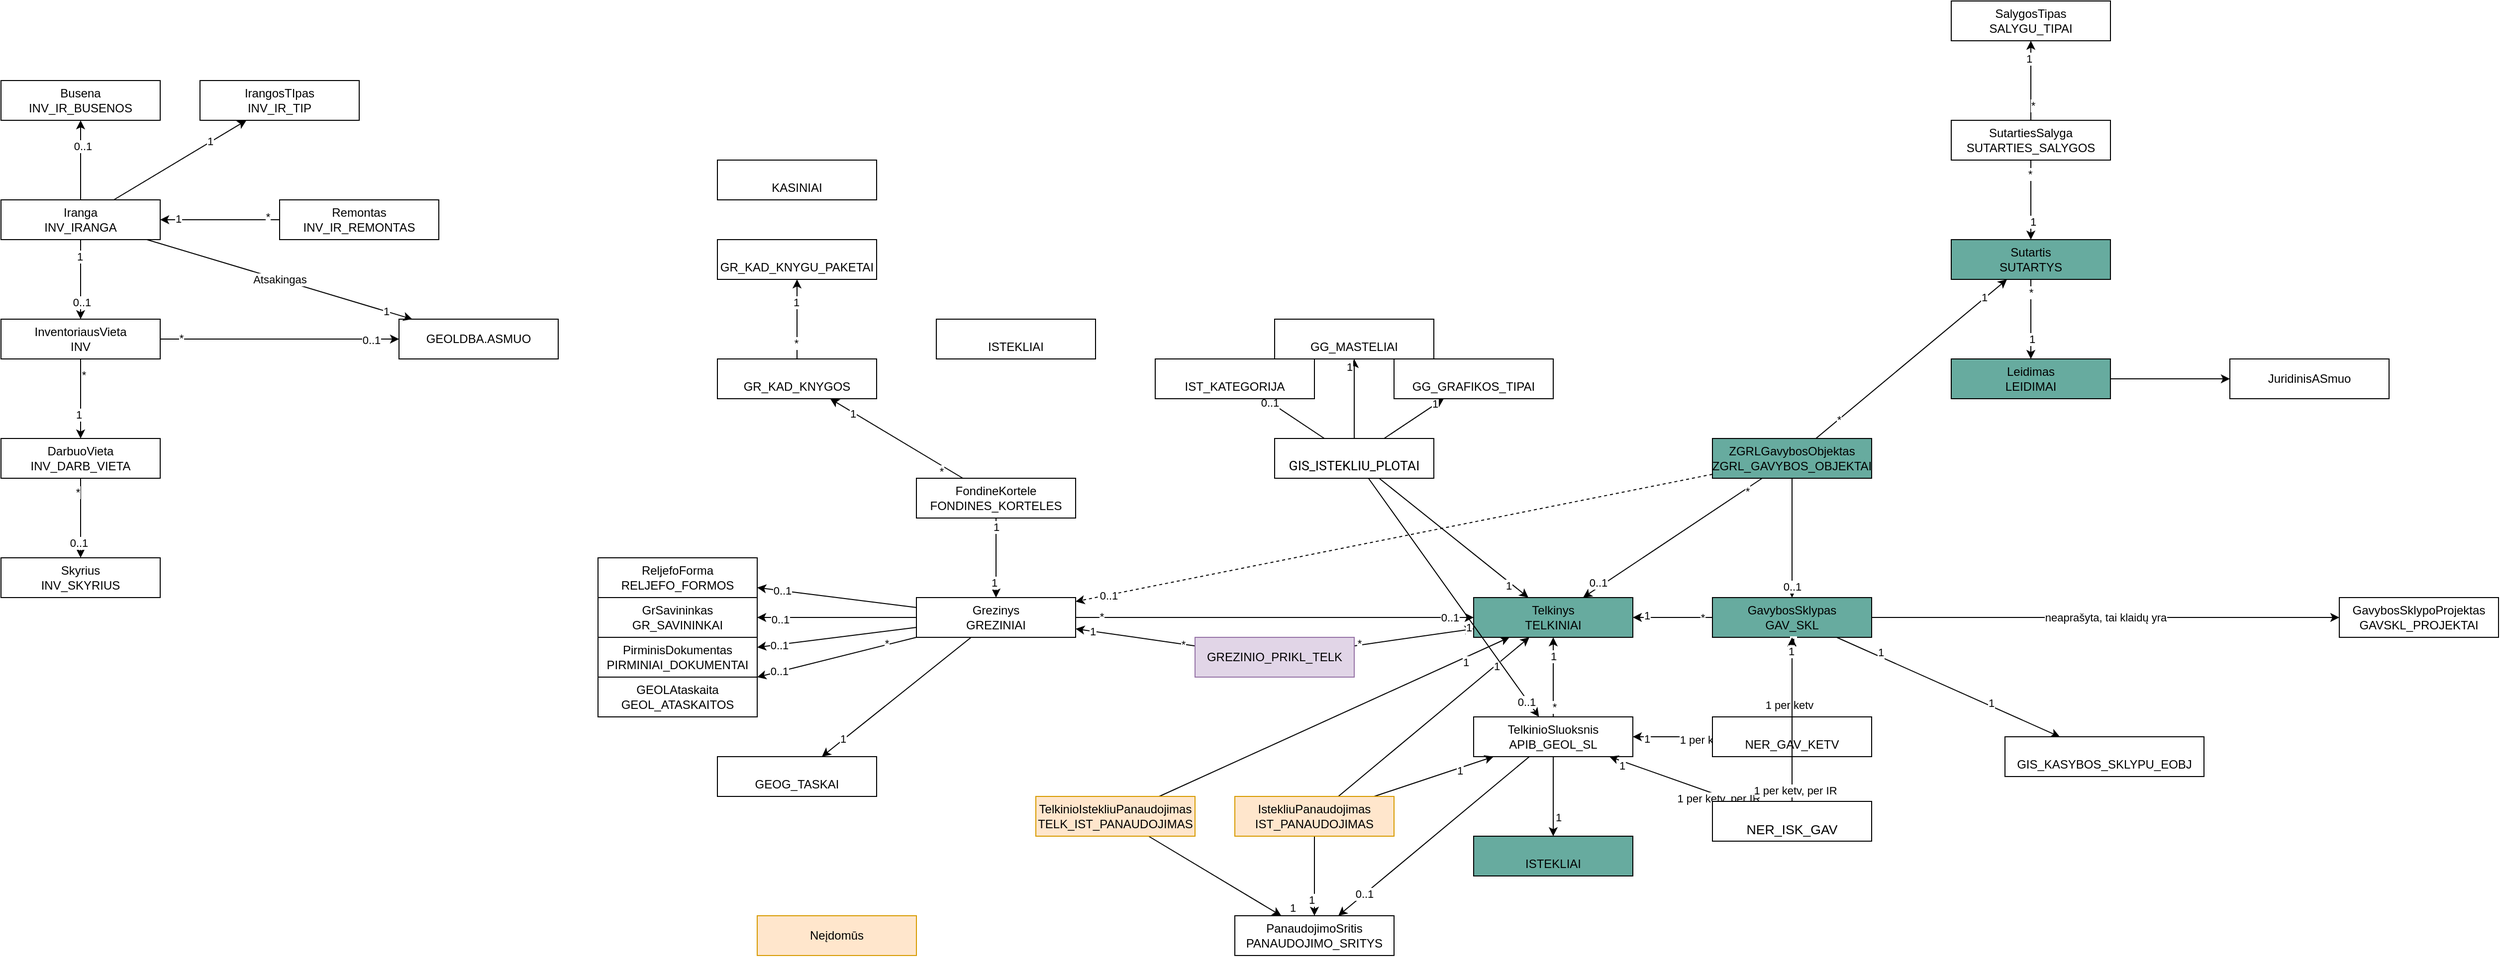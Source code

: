 <mxfile version="19.0.3" type="device" pages="4"><diagram id="RJq81odWagGWYMk8DoX-" name="OracleTest"><mxGraphModel dx="3076" dy="2034" grid="1" gridSize="10" guides="1" tooltips="1" connect="1" arrows="1" fold="1" page="1" pageScale="1" pageWidth="827" pageHeight="1169" math="0" shadow="0"><root><mxCell id="0"/><mxCell id="1" parent="0"/><mxCell id="C-KEdKk6GMEc_oToRVp4-4" style="rounded=0;orthogonalLoop=1;jettySize=auto;html=1;" parent="1" source="C-KEdKk6GMEc_oToRVp4-1" target="C-KEdKk6GMEc_oToRVp4-3" edge="1"><mxGeometry relative="1" as="geometry"/></mxCell><mxCell id="C-KEdKk6GMEc_oToRVp4-5" value="1" style="edgeLabel;html=1;align=center;verticalAlign=middle;resizable=0;points=[];" parent="C-KEdKk6GMEc_oToRVp4-4" connectable="0" vertex="1"><mxGeometry x="0.66" y="-2" relative="1" as="geometry"><mxPoint as="offset"/></mxGeometry></mxCell><mxCell id="C-KEdKk6GMEc_oToRVp4-6" value="*" style="edgeLabel;html=1;align=center;verticalAlign=middle;resizable=0;points=[];" parent="C-KEdKk6GMEc_oToRVp4-4" connectable="0" vertex="1"><mxGeometry x="-0.732" relative="1" as="geometry"><mxPoint as="offset"/></mxGeometry></mxCell><mxCell id="JQ7bCeUTvp_JZ_omsq3h-2" style="edgeStyle=none;rounded=0;orthogonalLoop=1;jettySize=auto;html=1;" parent="1" source="C-KEdKk6GMEc_oToRVp4-1" target="JQ7bCeUTvp_JZ_omsq3h-1" edge="1"><mxGeometry relative="1" as="geometry"/></mxCell><mxCell id="JQ7bCeUTvp_JZ_omsq3h-3" value="1" style="edgeLabel;html=1;align=center;verticalAlign=middle;resizable=0;points=[];" parent="JQ7bCeUTvp_JZ_omsq3h-2" vertex="1" connectable="0"><mxGeometry x="0.375" y="3" relative="1" as="geometry"><mxPoint x="-1" as="offset"/></mxGeometry></mxCell><mxCell id="JQ7bCeUTvp_JZ_omsq3h-4" value="1" style="edgeLabel;html=1;align=center;verticalAlign=middle;resizable=0;points=[];" parent="JQ7bCeUTvp_JZ_omsq3h-2" vertex="1" connectable="0"><mxGeometry x="-0.625" y="4" relative="1" as="geometry"><mxPoint as="offset"/></mxGeometry></mxCell><mxCell id="JQ7bCeUTvp_JZ_omsq3h-6" value="neaprašyta, tai klaidų yra" style="edgeStyle=none;rounded=0;orthogonalLoop=1;jettySize=auto;html=1;" parent="1" source="C-KEdKk6GMEc_oToRVp4-1" target="JQ7bCeUTvp_JZ_omsq3h-5" edge="1"><mxGeometry relative="1" as="geometry"/></mxCell><mxCell id="C-KEdKk6GMEc_oToRVp4-1" value="GavybosSklypas&lt;br&gt;GAV_SKL" style="rounded=0;whiteSpace=wrap;html=1;fillColor=#67AB9F;" parent="1" vertex="1"><mxGeometry x="120" y="360" width="160" height="40" as="geometry"/></mxCell><mxCell id="80BzJKnQ0LXaIV1N4she-2" style="edgeStyle=orthogonalEdgeStyle;rounded=0;orthogonalLoop=1;jettySize=auto;html=1;" parent="1" source="C-KEdKk6GMEc_oToRVp4-2" target="80BzJKnQ0LXaIV1N4she-1" edge="1"><mxGeometry relative="1" as="geometry"/></mxCell><mxCell id="C-KEdKk6GMEc_oToRVp4-2" value="Leidimas&lt;br&gt;LEIDIMAI" style="rounded=0;whiteSpace=wrap;html=1;fillColor=#67AB9F;" parent="1" vertex="1"><mxGeometry x="360" y="120" width="160" height="40" as="geometry"/></mxCell><mxCell id="C-KEdKk6GMEc_oToRVp4-3" value="Telkinys&lt;br&gt;TELKINIAI" style="rounded=0;whiteSpace=wrap;html=1;fillColor=#67AB9F;" parent="1" vertex="1"><mxGeometry x="-120" y="360" width="160" height="40" as="geometry"/></mxCell><mxCell id="C-KEdKk6GMEc_oToRVp4-11" style="edgeStyle=none;rounded=0;orthogonalLoop=1;jettySize=auto;html=1;" parent="1" source="C-KEdKk6GMEc_oToRVp4-9" target="C-KEdKk6GMEc_oToRVp4-2" edge="1"><mxGeometry relative="1" as="geometry"/></mxCell><mxCell id="C-KEdKk6GMEc_oToRVp4-13" value="1" style="edgeLabel;html=1;align=center;verticalAlign=middle;resizable=0;points=[];" parent="C-KEdKk6GMEc_oToRVp4-11" connectable="0" vertex="1"><mxGeometry x="0.5" y="1" relative="1" as="geometry"><mxPoint as="offset"/></mxGeometry></mxCell><mxCell id="C-KEdKk6GMEc_oToRVp4-14" value="*" style="edgeLabel;html=1;align=center;verticalAlign=middle;resizable=0;points=[];" parent="C-KEdKk6GMEc_oToRVp4-11" connectable="0" vertex="1"><mxGeometry x="-0.675" relative="1" as="geometry"><mxPoint as="offset"/></mxGeometry></mxCell><mxCell id="C-KEdKk6GMEc_oToRVp4-9" value="Sutartis&lt;br&gt;SUTARTYS" style="rounded=0;whiteSpace=wrap;html=1;fillColor=#67AB9F;" parent="1" vertex="1"><mxGeometry x="360" width="160" height="40" as="geometry"/></mxCell><mxCell id="k0cfhVS9JutZBm37WCGS-2" style="edgeStyle=none;rounded=0;orthogonalLoop=1;jettySize=auto;html=1;" parent="1" source="k0cfhVS9JutZBm37WCGS-1" target="C-KEdKk6GMEc_oToRVp4-9" edge="1"><mxGeometry relative="1" as="geometry"/></mxCell><mxCell id="k0cfhVS9JutZBm37WCGS-3" value="1" style="edgeLabel;html=1;align=center;verticalAlign=middle;resizable=0;points=[];" parent="k0cfhVS9JutZBm37WCGS-2" connectable="0" vertex="1"><mxGeometry x="0.55" y="2" relative="1" as="geometry"><mxPoint as="offset"/></mxGeometry></mxCell><mxCell id="k0cfhVS9JutZBm37WCGS-4" value="*" style="edgeLabel;html=1;align=center;verticalAlign=middle;resizable=0;points=[];" parent="k0cfhVS9JutZBm37WCGS-2" connectable="0" vertex="1"><mxGeometry x="-0.65" y="-1" relative="1" as="geometry"><mxPoint as="offset"/></mxGeometry></mxCell><mxCell id="k0cfhVS9JutZBm37WCGS-5" style="edgeStyle=none;rounded=0;orthogonalLoop=1;jettySize=auto;html=1;" parent="1" source="k0cfhVS9JutZBm37WCGS-1" target="k0cfhVS9JutZBm37WCGS-6" edge="1"><mxGeometry relative="1" as="geometry"><mxPoint x="420" y="-70" as="targetPoint"/></mxGeometry></mxCell><mxCell id="k0cfhVS9JutZBm37WCGS-7" value="1" style="edgeLabel;html=1;align=center;verticalAlign=middle;resizable=0;points=[];" parent="k0cfhVS9JutZBm37WCGS-5" connectable="0" vertex="1"><mxGeometry x="0.55" y="2" relative="1" as="geometry"><mxPoint as="offset"/></mxGeometry></mxCell><mxCell id="WRcN8pxLSRmsKTQpNNSF-1" value="*" style="edgeLabel;html=1;align=center;verticalAlign=middle;resizable=0;points=[];" parent="k0cfhVS9JutZBm37WCGS-5" vertex="1" connectable="0"><mxGeometry x="-0.625" y="-2" relative="1" as="geometry"><mxPoint as="offset"/></mxGeometry></mxCell><mxCell id="k0cfhVS9JutZBm37WCGS-1" value="SutartiesSalyga&lt;br&gt;SUTARTIES_SALYGOS" style="rounded=0;whiteSpace=wrap;html=1;" parent="1" vertex="1"><mxGeometry x="360" y="-120" width="160" height="40" as="geometry"/></mxCell><mxCell id="k0cfhVS9JutZBm37WCGS-6" value="SalygosTipas&lt;br&gt;SALYGU_TIPAI" style="rounded=0;whiteSpace=wrap;html=1;" parent="1" vertex="1"><mxGeometry x="360" y="-240" width="160" height="40" as="geometry"/></mxCell><mxCell id="XHIUvdPmWeHCvprRNNJV-2" style="rounded=0;orthogonalLoop=1;jettySize=auto;html=1;" parent="1" source="XHIUvdPmWeHCvprRNNJV-1" target="C-KEdKk6GMEc_oToRVp4-9" edge="1"><mxGeometry relative="1" as="geometry"/></mxCell><mxCell id="XHIUvdPmWeHCvprRNNJV-3" value="1" style="edgeLabel;html=1;align=center;verticalAlign=middle;resizable=0;points=[];" parent="XHIUvdPmWeHCvprRNNJV-2" vertex="1" connectable="0"><mxGeometry x="0.763" y="1" relative="1" as="geometry"><mxPoint as="offset"/></mxGeometry></mxCell><mxCell id="En-ruGVUR-2Z8nilQ0Ws-5" value="*" style="edgeLabel;html=1;align=center;verticalAlign=middle;resizable=0;points=[];" parent="XHIUvdPmWeHCvprRNNJV-2" vertex="1" connectable="0"><mxGeometry x="-0.762" relative="1" as="geometry"><mxPoint as="offset"/></mxGeometry></mxCell><mxCell id="XHIUvdPmWeHCvprRNNJV-4" style="edgeStyle=none;rounded=0;orthogonalLoop=1;jettySize=auto;html=1;" parent="1" source="XHIUvdPmWeHCvprRNNJV-1" target="C-KEdKk6GMEc_oToRVp4-1" edge="1"><mxGeometry relative="1" as="geometry"/></mxCell><mxCell id="XHIUvdPmWeHCvprRNNJV-5" value="0..1" style="edgeLabel;html=1;align=center;verticalAlign=middle;resizable=0;points=[];" parent="XHIUvdPmWeHCvprRNNJV-4" vertex="1" connectable="0"><mxGeometry x="0.813" relative="1" as="geometry"><mxPoint as="offset"/></mxGeometry></mxCell><mxCell id="XHIUvdPmWeHCvprRNNJV-6" style="edgeStyle=none;rounded=0;orthogonalLoop=1;jettySize=auto;html=1;" parent="1" source="XHIUvdPmWeHCvprRNNJV-1" target="C-KEdKk6GMEc_oToRVp4-3" edge="1"><mxGeometry relative="1" as="geometry"/></mxCell><mxCell id="XHIUvdPmWeHCvprRNNJV-7" value="0..1" style="edgeLabel;html=1;align=center;verticalAlign=middle;resizable=0;points=[];" parent="XHIUvdPmWeHCvprRNNJV-6" vertex="1" connectable="0"><mxGeometry x="0.808" y="-4" relative="1" as="geometry"><mxPoint as="offset"/></mxGeometry></mxCell><mxCell id="En-ruGVUR-2Z8nilQ0Ws-4" value="*" style="edgeLabel;html=1;align=center;verticalAlign=middle;resizable=0;points=[];" parent="XHIUvdPmWeHCvprRNNJV-6" vertex="1" connectable="0"><mxGeometry x="-0.82" y="2" relative="1" as="geometry"><mxPoint as="offset"/></mxGeometry></mxCell><mxCell id="PvTM-O65Go6LTVa5dPSG-11" style="edgeStyle=none;rounded=0;orthogonalLoop=1;jettySize=auto;html=1;dashed=1;" parent="1" source="XHIUvdPmWeHCvprRNNJV-1" target="J52NK-qb6-ao-AbenTiG-1" edge="1"><mxGeometry relative="1" as="geometry"/></mxCell><mxCell id="PvTM-O65Go6LTVa5dPSG-12" value="0..1" style="edgeLabel;html=1;align=center;verticalAlign=middle;resizable=0;points=[];" parent="PvTM-O65Go6LTVa5dPSG-11" vertex="1" connectable="0"><mxGeometry x="0.897" relative="1" as="geometry"><mxPoint as="offset"/></mxGeometry></mxCell><mxCell id="XHIUvdPmWeHCvprRNNJV-1" value="ZGRLGavybosObjektas&lt;br&gt;ZGRL_GAVYBOS_OBJEKTAI" style="rounded=0;whiteSpace=wrap;html=1;fillColor=#67AB9F;" parent="1" vertex="1"><mxGeometry x="120" y="200" width="160" height="40" as="geometry"/></mxCell><mxCell id="En-ruGVUR-2Z8nilQ0Ws-14" value="PanaudojimoSritis&lt;br&gt;PANAUDOJIMO_SRITYS" style="rounded=0;whiteSpace=wrap;html=1;" parent="1" vertex="1"><mxGeometry x="-360" y="680" width="160" height="40" as="geometry"/></mxCell><mxCell id="En-ruGVUR-2Z8nilQ0Ws-19" style="edgeStyle=none;rounded=0;orthogonalLoop=1;jettySize=auto;html=1;" parent="1" source="En-ruGVUR-2Z8nilQ0Ws-18" target="C-KEdKk6GMEc_oToRVp4-3" edge="1"><mxGeometry relative="1" as="geometry"/></mxCell><mxCell id="En-ruGVUR-2Z8nilQ0Ws-20" value="1" style="edgeLabel;html=1;align=center;verticalAlign=middle;resizable=0;points=[];" parent="En-ruGVUR-2Z8nilQ0Ws-19" vertex="1" connectable="0"><mxGeometry x="0.941" relative="1" as="geometry"><mxPoint y="16" as="offset"/></mxGeometry></mxCell><mxCell id="PvTM-O65Go6LTVa5dPSG-13" value="*" style="edgeLabel;html=1;align=center;verticalAlign=middle;resizable=0;points=[];" parent="En-ruGVUR-2Z8nilQ0Ws-19" vertex="1" connectable="0"><mxGeometry x="-0.738" y="-1" relative="1" as="geometry"><mxPoint as="offset"/></mxGeometry></mxCell><mxCell id="En-ruGVUR-2Z8nilQ0Ws-21" style="edgeStyle=none;rounded=0;orthogonalLoop=1;jettySize=auto;html=1;" parent="1" source="En-ruGVUR-2Z8nilQ0Ws-18" target="En-ruGVUR-2Z8nilQ0Ws-14" edge="1"><mxGeometry relative="1" as="geometry"/></mxCell><mxCell id="En-ruGVUR-2Z8nilQ0Ws-22" value="0..1" style="edgeLabel;html=1;align=center;verticalAlign=middle;resizable=0;points=[];" parent="En-ruGVUR-2Z8nilQ0Ws-21" vertex="1" connectable="0"><mxGeometry x="0.73" y="-1" relative="1" as="geometry"><mxPoint as="offset"/></mxGeometry></mxCell><mxCell id="AtK7Ho86W4Agwor8T8OV-2" style="rounded=0;orthogonalLoop=1;jettySize=auto;html=1;" parent="1" source="En-ruGVUR-2Z8nilQ0Ws-18" target="AtK7Ho86W4Agwor8T8OV-1" edge="1"><mxGeometry relative="1" as="geometry"/></mxCell><mxCell id="AtK7Ho86W4Agwor8T8OV-3" value="1" style="edgeLabel;html=1;align=center;verticalAlign=middle;resizable=0;points=[];" parent="AtK7Ho86W4Agwor8T8OV-2" vertex="1" connectable="0"><mxGeometry x="0.518" y="5" relative="1" as="geometry"><mxPoint as="offset"/></mxGeometry></mxCell><mxCell id="En-ruGVUR-2Z8nilQ0Ws-18" value="TelkinioSluoksnis&lt;br&gt;APIB_GEOL_SL" style="rounded=0;whiteSpace=wrap;html=1;" parent="1" vertex="1"><mxGeometry x="-120" y="480" width="160" height="40" as="geometry"/></mxCell><mxCell id="En-ruGVUR-2Z8nilQ0Ws-24" style="edgeStyle=none;rounded=0;orthogonalLoop=1;jettySize=auto;html=1;" parent="1" source="En-ruGVUR-2Z8nilQ0Ws-23" target="En-ruGVUR-2Z8nilQ0Ws-14" edge="1"><mxGeometry relative="1" as="geometry"/></mxCell><mxCell id="En-ruGVUR-2Z8nilQ0Ws-27" value="1" style="edgeLabel;html=1;align=center;verticalAlign=middle;resizable=0;points=[];" parent="En-ruGVUR-2Z8nilQ0Ws-24" vertex="1" connectable="0"><mxGeometry x="0.425" y="-1" relative="1" as="geometry"><mxPoint x="50" y="14" as="offset"/></mxGeometry></mxCell><mxCell id="En-ruGVUR-2Z8nilQ0Ws-25" style="edgeStyle=none;rounded=0;orthogonalLoop=1;jettySize=auto;html=1;" parent="1" source="En-ruGVUR-2Z8nilQ0Ws-23" target="C-KEdKk6GMEc_oToRVp4-3" edge="1"><mxGeometry relative="1" as="geometry"/></mxCell><mxCell id="En-ruGVUR-2Z8nilQ0Ws-26" value="1" style="edgeLabel;html=1;align=center;verticalAlign=middle;resizable=0;points=[];" parent="En-ruGVUR-2Z8nilQ0Ws-25" vertex="1" connectable="0"><mxGeometry x="0.741" y="-4" relative="1" as="geometry"><mxPoint as="offset"/></mxGeometry></mxCell><mxCell id="En-ruGVUR-2Z8nilQ0Ws-23" value="TelkinioIstekliuPanaudojimas&lt;br&gt;TELK_IST_PANAUDOJIMAS" style="rounded=0;whiteSpace=wrap;html=1;fillColor=#ffe6cc;strokeColor=#d79b00;" parent="1" vertex="1"><mxGeometry x="-560" y="560" width="160" height="40" as="geometry"/></mxCell><mxCell id="En-ruGVUR-2Z8nilQ0Ws-29" style="edgeStyle=none;rounded=0;orthogonalLoop=1;jettySize=auto;html=1;" parent="1" source="En-ruGVUR-2Z8nilQ0Ws-28" target="C-KEdKk6GMEc_oToRVp4-3" edge="1"><mxGeometry relative="1" as="geometry"/></mxCell><mxCell id="En-ruGVUR-2Z8nilQ0Ws-30" value="1" style="edgeLabel;html=1;align=center;verticalAlign=middle;resizable=0;points=[];" parent="En-ruGVUR-2Z8nilQ0Ws-29" vertex="1" connectable="0"><mxGeometry x="0.644" y="-1" relative="1" as="geometry"><mxPoint as="offset"/></mxGeometry></mxCell><mxCell id="En-ruGVUR-2Z8nilQ0Ws-33" style="edgeStyle=none;rounded=0;orthogonalLoop=1;jettySize=auto;html=1;" parent="1" source="En-ruGVUR-2Z8nilQ0Ws-28" target="En-ruGVUR-2Z8nilQ0Ws-14" edge="1"><mxGeometry relative="1" as="geometry"/></mxCell><mxCell id="En-ruGVUR-2Z8nilQ0Ws-34" value="1" style="edgeLabel;html=1;align=center;verticalAlign=middle;resizable=0;points=[];" parent="En-ruGVUR-2Z8nilQ0Ws-33" vertex="1" connectable="0"><mxGeometry x="0.695" y="-3" relative="1" as="geometry"><mxPoint y="-4" as="offset"/></mxGeometry></mxCell><mxCell id="En-ruGVUR-2Z8nilQ0Ws-38" style="edgeStyle=none;rounded=0;orthogonalLoop=1;jettySize=auto;html=1;" parent="1" source="En-ruGVUR-2Z8nilQ0Ws-28" target="En-ruGVUR-2Z8nilQ0Ws-18" edge="1"><mxGeometry relative="1" as="geometry"/></mxCell><mxCell id="En-ruGVUR-2Z8nilQ0Ws-39" value="1" style="edgeLabel;html=1;align=center;verticalAlign=middle;resizable=0;points=[];" parent="En-ruGVUR-2Z8nilQ0Ws-38" vertex="1" connectable="0"><mxGeometry x="0.425" y="-2" relative="1" as="geometry"><mxPoint as="offset"/></mxGeometry></mxCell><mxCell id="En-ruGVUR-2Z8nilQ0Ws-28" value="IstekliuPanaudojimas&lt;br&gt;IST_PANAUDOJIMAS" style="rounded=0;whiteSpace=wrap;html=1;fillColor=#ffe6cc;strokeColor=#d79b00;" parent="1" vertex="1"><mxGeometry x="-360" y="560" width="160" height="40" as="geometry"/></mxCell><mxCell id="JQ7bCeUTvp_JZ_omsq3h-1" value="&lt;br&gt;GIS_KASYBOS_SKLYPU_EOBJ" style="rounded=0;whiteSpace=wrap;html=1;" parent="1" vertex="1"><mxGeometry x="414" y="500" width="200" height="40" as="geometry"/></mxCell><mxCell id="JQ7bCeUTvp_JZ_omsq3h-5" value="GavybosSklypoProjektas&lt;br&gt;GAVSKL_PROJEKTAI" style="rounded=0;whiteSpace=wrap;html=1;" parent="1" vertex="1"><mxGeometry x="750" y="360" width="160" height="40" as="geometry"/></mxCell><mxCell id="J52NK-qb6-ao-AbenTiG-16" style="edgeStyle=none;rounded=0;orthogonalLoop=1;jettySize=auto;html=1;" parent="1" source="J52NK-qb6-ao-AbenTiG-1" target="J52NK-qb6-ao-AbenTiG-15" edge="1"><mxGeometry relative="1" as="geometry"/></mxCell><mxCell id="J52NK-qb6-ao-AbenTiG-17" value="0..1" style="edgeLabel;html=1;align=center;verticalAlign=middle;resizable=0;points=[];" parent="J52NK-qb6-ao-AbenTiG-16" vertex="1" connectable="0"><mxGeometry x="0.727" y="-1" relative="1" as="geometry"><mxPoint as="offset"/></mxGeometry></mxCell><mxCell id="J52NK-qb6-ao-AbenTiG-37" value="*" style="edgeLabel;html=1;align=center;verticalAlign=middle;resizable=0;points=[];" parent="J52NK-qb6-ao-AbenTiG-16" vertex="1" connectable="0"><mxGeometry x="-0.625" y="-2" relative="1" as="geometry"><mxPoint as="offset"/></mxGeometry></mxCell><mxCell id="J52NK-qb6-ao-AbenTiG-26" style="edgeStyle=none;rounded=0;orthogonalLoop=1;jettySize=auto;html=1;" parent="1" source="J52NK-qb6-ao-AbenTiG-1" target="J52NK-qb6-ao-AbenTiG-25" edge="1"><mxGeometry relative="1" as="geometry"/></mxCell><mxCell id="J52NK-qb6-ao-AbenTiG-27" value="1" style="edgeLabel;html=1;align=center;verticalAlign=middle;resizable=0;points=[];" parent="J52NK-qb6-ao-AbenTiG-26" vertex="1" connectable="0"><mxGeometry x="0.715" y="-1" relative="1" as="geometry"><mxPoint as="offset"/></mxGeometry></mxCell><mxCell id="J52NK-qb6-ao-AbenTiG-29" style="edgeStyle=none;rounded=0;orthogonalLoop=1;jettySize=auto;html=1;" parent="1" source="J52NK-qb6-ao-AbenTiG-1" target="J52NK-qb6-ao-AbenTiG-28" edge="1"><mxGeometry relative="1" as="geometry"/></mxCell><mxCell id="J52NK-qb6-ao-AbenTiG-30" value="0..1" style="edgeLabel;html=1;align=center;verticalAlign=middle;resizable=0;points=[];" parent="J52NK-qb6-ao-AbenTiG-29" vertex="1" connectable="0"><mxGeometry x="0.694" relative="1" as="geometry"><mxPoint as="offset"/></mxGeometry></mxCell><mxCell id="J52NK-qb6-ao-AbenTiG-32" style="edgeStyle=none;rounded=0;orthogonalLoop=1;jettySize=auto;html=1;" parent="1" source="J52NK-qb6-ao-AbenTiG-1" target="J52NK-qb6-ao-AbenTiG-31" edge="1"><mxGeometry relative="1" as="geometry"/></mxCell><mxCell id="J52NK-qb6-ao-AbenTiG-33" value="0..1" style="edgeLabel;html=1;align=center;verticalAlign=middle;resizable=0;points=[];" parent="J52NK-qb6-ao-AbenTiG-32" vertex="1" connectable="0"><mxGeometry x="0.713" y="2" relative="1" as="geometry"><mxPoint as="offset"/></mxGeometry></mxCell><mxCell id="J52NK-qb6-ao-AbenTiG-35" style="edgeStyle=none;rounded=0;orthogonalLoop=1;jettySize=auto;html=1;" parent="1" source="J52NK-qb6-ao-AbenTiG-1" target="J52NK-qb6-ao-AbenTiG-34" edge="1"><mxGeometry relative="1" as="geometry"/></mxCell><mxCell id="J52NK-qb6-ao-AbenTiG-36" value="0..1" style="edgeLabel;html=1;align=center;verticalAlign=middle;resizable=0;points=[];" parent="J52NK-qb6-ao-AbenTiG-35" vertex="1" connectable="0"><mxGeometry x="0.726" y="1" relative="1" as="geometry"><mxPoint as="offset"/></mxGeometry></mxCell><mxCell id="J52NK-qb6-ao-AbenTiG-38" style="edgeStyle=none;rounded=0;orthogonalLoop=1;jettySize=auto;html=1;" parent="1" source="J52NK-qb6-ao-AbenTiG-1" target="C-KEdKk6GMEc_oToRVp4-3" edge="1"><mxGeometry relative="1" as="geometry"/></mxCell><mxCell id="J52NK-qb6-ao-AbenTiG-39" value="0..1" style="edgeLabel;html=1;align=center;verticalAlign=middle;resizable=0;points=[];" parent="J52NK-qb6-ao-AbenTiG-38" vertex="1" connectable="0"><mxGeometry x="0.88" relative="1" as="geometry"><mxPoint as="offset"/></mxGeometry></mxCell><mxCell id="J52NK-qb6-ao-AbenTiG-40" value="*" style="edgeLabel;html=1;align=center;verticalAlign=middle;resizable=0;points=[];" parent="J52NK-qb6-ao-AbenTiG-38" vertex="1" connectable="0"><mxGeometry x="-0.87" y="1" relative="1" as="geometry"><mxPoint as="offset"/></mxGeometry></mxCell><mxCell id="J52NK-qb6-ao-AbenTiG-1" value="Grezinys&lt;br&gt;GREZINIAI" style="rounded=0;whiteSpace=wrap;html=1;" parent="1" vertex="1"><mxGeometry x="-680" y="360" width="160" height="40" as="geometry"/></mxCell><mxCell id="J52NK-qb6-ao-AbenTiG-3" style="rounded=0;orthogonalLoop=1;jettySize=auto;html=1;" parent="1" source="J52NK-qb6-ao-AbenTiG-2" target="J52NK-qb6-ao-AbenTiG-1" edge="1"><mxGeometry relative="1" as="geometry"/></mxCell><mxCell id="J52NK-qb6-ao-AbenTiG-4" value="1" style="edgeLabel;html=1;align=center;verticalAlign=middle;resizable=0;points=[];" parent="J52NK-qb6-ao-AbenTiG-3" vertex="1" connectable="0"><mxGeometry x="0.615" y="-2" relative="1" as="geometry"><mxPoint as="offset"/></mxGeometry></mxCell><mxCell id="J52NK-qb6-ao-AbenTiG-5" value="1" style="edgeLabel;html=1;align=center;verticalAlign=middle;resizable=0;points=[];" parent="J52NK-qb6-ao-AbenTiG-3" vertex="1" connectable="0"><mxGeometry x="-0.783" relative="1" as="geometry"><mxPoint as="offset"/></mxGeometry></mxCell><mxCell id="J52NK-qb6-ao-AbenTiG-8" style="edgeStyle=none;rounded=0;orthogonalLoop=1;jettySize=auto;html=1;" parent="1" source="J52NK-qb6-ao-AbenTiG-2" target="J52NK-qb6-ao-AbenTiG-7" edge="1"><mxGeometry relative="1" as="geometry"/></mxCell><mxCell id="J52NK-qb6-ao-AbenTiG-9" value="1" style="edgeLabel;html=1;align=center;verticalAlign=middle;resizable=0;points=[];" parent="J52NK-qb6-ao-AbenTiG-8" vertex="1" connectable="0"><mxGeometry x="0.659" y="1" relative="1" as="geometry"><mxPoint as="offset"/></mxGeometry></mxCell><mxCell id="J52NK-qb6-ao-AbenTiG-14" value="*" style="edgeLabel;html=1;align=center;verticalAlign=middle;resizable=0;points=[];" parent="J52NK-qb6-ao-AbenTiG-8" vertex="1" connectable="0"><mxGeometry x="-0.71" y="5" relative="1" as="geometry"><mxPoint as="offset"/></mxGeometry></mxCell><mxCell id="J52NK-qb6-ao-AbenTiG-2" value="FondineKortele&lt;br&gt;FONDINES_KORTELES" style="rounded=0;whiteSpace=wrap;html=1;" parent="1" vertex="1"><mxGeometry x="-680" y="240" width="160" height="40" as="geometry"/></mxCell><mxCell id="J52NK-qb6-ao-AbenTiG-11" style="edgeStyle=none;rounded=0;orthogonalLoop=1;jettySize=auto;html=1;" parent="1" source="J52NK-qb6-ao-AbenTiG-7" target="J52NK-qb6-ao-AbenTiG-10" edge="1"><mxGeometry relative="1" as="geometry"/></mxCell><mxCell id="J52NK-qb6-ao-AbenTiG-12" value="1" style="edgeLabel;html=1;align=center;verticalAlign=middle;resizable=0;points=[];" parent="J52NK-qb6-ao-AbenTiG-11" vertex="1" connectable="0"><mxGeometry x="0.43" y="1" relative="1" as="geometry"><mxPoint as="offset"/></mxGeometry></mxCell><mxCell id="J52NK-qb6-ao-AbenTiG-13" value="*" style="edgeLabel;html=1;align=center;verticalAlign=middle;resizable=0;points=[];" parent="J52NK-qb6-ao-AbenTiG-11" vertex="1" connectable="0"><mxGeometry x="-0.598" y="1" relative="1" as="geometry"><mxPoint as="offset"/></mxGeometry></mxCell><mxCell id="J52NK-qb6-ao-AbenTiG-7" value="&lt;br&gt;GR_KAD_KNYGOS" style="rounded=0;whiteSpace=wrap;html=1;" parent="1" vertex="1"><mxGeometry x="-880" y="120" width="160" height="40" as="geometry"/></mxCell><mxCell id="J52NK-qb6-ao-AbenTiG-10" value="&lt;br&gt;GR_KAD_KNYGU_PAKETAI" style="rounded=0;whiteSpace=wrap;html=1;" parent="1" vertex="1"><mxGeometry x="-880" width="160" height="40" as="geometry"/></mxCell><mxCell id="J52NK-qb6-ao-AbenTiG-15" value="GEOLAtaskaita&lt;br&gt;GEOL_ATASKAITOS" style="rounded=0;whiteSpace=wrap;html=1;" parent="1" vertex="1"><mxGeometry x="-1000" y="440" width="160" height="40" as="geometry"/></mxCell><mxCell id="J52NK-qb6-ao-AbenTiG-19" style="edgeStyle=none;rounded=0;orthogonalLoop=1;jettySize=auto;html=1;" parent="1" source="J52NK-qb6-ao-AbenTiG-18" target="J52NK-qb6-ao-AbenTiG-1" edge="1"><mxGeometry relative="1" as="geometry"/></mxCell><mxCell id="J52NK-qb6-ao-AbenTiG-20" value="*" style="edgeLabel;html=1;align=center;verticalAlign=middle;resizable=0;points=[];" parent="J52NK-qb6-ao-AbenTiG-19" vertex="1" connectable="0"><mxGeometry x="-0.794" relative="1" as="geometry"><mxPoint as="offset"/></mxGeometry></mxCell><mxCell id="J52NK-qb6-ao-AbenTiG-21" value="1" style="edgeLabel;html=1;align=center;verticalAlign=middle;resizable=0;points=[];" parent="J52NK-qb6-ao-AbenTiG-19" vertex="1" connectable="0"><mxGeometry x="0.724" relative="1" as="geometry"><mxPoint as="offset"/></mxGeometry></mxCell><mxCell id="J52NK-qb6-ao-AbenTiG-22" style="edgeStyle=none;rounded=0;orthogonalLoop=1;jettySize=auto;html=1;" parent="1" source="J52NK-qb6-ao-AbenTiG-18" target="C-KEdKk6GMEc_oToRVp4-3" edge="1"><mxGeometry relative="1" as="geometry"/></mxCell><mxCell id="J52NK-qb6-ao-AbenTiG-23" value="1" style="edgeLabel;html=1;align=center;verticalAlign=middle;resizable=0;points=[];" parent="J52NK-qb6-ao-AbenTiG-22" vertex="1" connectable="0"><mxGeometry x="0.921" y="2" relative="1" as="geometry"><mxPoint as="offset"/></mxGeometry></mxCell><mxCell id="J52NK-qb6-ao-AbenTiG-24" value="*" style="edgeLabel;html=1;align=center;verticalAlign=middle;resizable=0;points=[];" parent="J52NK-qb6-ao-AbenTiG-22" vertex="1" connectable="0"><mxGeometry x="-0.92" y="2" relative="1" as="geometry"><mxPoint as="offset"/></mxGeometry></mxCell><mxCell id="J52NK-qb6-ao-AbenTiG-18" value="GREZINIO_PRIKL_TELK" style="rounded=0;whiteSpace=wrap;html=1;fillColor=#e1d5e7;strokeColor=#9673a6;" parent="1" vertex="1"><mxGeometry x="-400" y="400" width="160" height="40" as="geometry"/></mxCell><mxCell id="J52NK-qb6-ao-AbenTiG-25" value="&lt;br&gt;GEOG_TASKAI" style="rounded=0;whiteSpace=wrap;html=1;" parent="1" vertex="1"><mxGeometry x="-880" y="520" width="160" height="40" as="geometry"/></mxCell><mxCell id="J52NK-qb6-ao-AbenTiG-28" value="ReljefoForma&lt;br&gt;RELJEFO_FORMOS" style="rounded=0;whiteSpace=wrap;html=1;" parent="1" vertex="1"><mxGeometry x="-1000" y="320" width="160" height="40" as="geometry"/></mxCell><mxCell id="J52NK-qb6-ao-AbenTiG-31" value="GrSavininkas&lt;br&gt;GR_SAVININKAI" style="rounded=0;whiteSpace=wrap;html=1;" parent="1" vertex="1"><mxGeometry x="-1000" y="360" width="160" height="40" as="geometry"/></mxCell><mxCell id="J52NK-qb6-ao-AbenTiG-34" value="PirminisDokumentas&lt;br&gt;PIRMINIAI_DOKUMENTAI" style="rounded=0;whiteSpace=wrap;html=1;" parent="1" vertex="1"><mxGeometry x="-1000" y="400" width="160" height="40" as="geometry"/></mxCell><mxCell id="PvTM-O65Go6LTVa5dPSG-3" style="rounded=0;orthogonalLoop=1;jettySize=auto;html=1;" parent="1" source="PvTM-O65Go6LTVa5dPSG-2" target="C-KEdKk6GMEc_oToRVp4-1" edge="1"><mxGeometry relative="1" as="geometry"/></mxCell><mxCell id="PvTM-O65Go6LTVa5dPSG-4" value="1" style="edgeLabel;html=1;align=center;verticalAlign=middle;resizable=0;points=[];" parent="PvTM-O65Go6LTVa5dPSG-3" vertex="1" connectable="0"><mxGeometry x="0.871" y="-1" relative="1" as="geometry"><mxPoint as="offset"/></mxGeometry></mxCell><mxCell id="PvTM-O65Go6LTVa5dPSG-10" value="1 per ketv" style="edgeLabel;html=1;align=center;verticalAlign=middle;resizable=0;points=[];" parent="PvTM-O65Go6LTVa5dPSG-3" vertex="1" connectable="0"><mxGeometry x="-0.7" y="3" relative="1" as="geometry"><mxPoint as="offset"/></mxGeometry></mxCell><mxCell id="PvTM-O65Go6LTVa5dPSG-5" style="edgeStyle=none;rounded=0;orthogonalLoop=1;jettySize=auto;html=1;" parent="1" source="PvTM-O65Go6LTVa5dPSG-2" target="En-ruGVUR-2Z8nilQ0Ws-18" edge="1"><mxGeometry relative="1" as="geometry"/></mxCell><mxCell id="PvTM-O65Go6LTVa5dPSG-6" value="1" style="edgeLabel;html=1;align=center;verticalAlign=middle;resizable=0;points=[];" parent="PvTM-O65Go6LTVa5dPSG-5" vertex="1" connectable="0"><mxGeometry x="0.65" y="2" relative="1" as="geometry"><mxPoint as="offset"/></mxGeometry></mxCell><mxCell id="PvTM-O65Go6LTVa5dPSG-9" value="1 per ketv" style="edgeLabel;html=1;align=center;verticalAlign=middle;resizable=0;points=[];" parent="PvTM-O65Go6LTVa5dPSG-5" vertex="1" connectable="0"><mxGeometry x="-0.78" y="4" relative="1" as="geometry"><mxPoint y="-1" as="offset"/></mxGeometry></mxCell><mxCell id="PvTM-O65Go6LTVa5dPSG-2" value="&lt;br&gt;NER_GAV_KETV" style="rounded=0;whiteSpace=wrap;html=1;" parent="1" vertex="1"><mxGeometry x="120" y="480" width="160" height="40" as="geometry"/></mxCell><mxCell id="w7UrFIz4nKhLQrEse0J6-3" style="edgeStyle=orthogonalEdgeStyle;rounded=0;orthogonalLoop=1;jettySize=auto;html=1;" parent="1" source="w7UrFIz4nKhLQrEse0J6-1" target="w7UrFIz4nKhLQrEse0J6-2" edge="1"><mxGeometry relative="1" as="geometry"/></mxCell><mxCell id="w7UrFIz4nKhLQrEse0J6-6" value="0..1" style="edgeLabel;html=1;align=center;verticalAlign=middle;resizable=0;points=[];" parent="w7UrFIz4nKhLQrEse0J6-3" vertex="1" connectable="0"><mxGeometry x="0.768" y="-1" relative="1" as="geometry"><mxPoint as="offset"/></mxGeometry></mxCell><mxCell id="w7UrFIz4nKhLQrEse0J6-8" value="*" style="edgeLabel;html=1;align=center;verticalAlign=middle;resizable=0;points=[];" parent="w7UrFIz4nKhLQrEse0J6-3" vertex="1" connectable="0"><mxGeometry x="-0.829" y="1" relative="1" as="geometry"><mxPoint as="offset"/></mxGeometry></mxCell><mxCell id="w7UrFIz4nKhLQrEse0J6-5" style="rounded=0;orthogonalLoop=1;jettySize=auto;html=1;" parent="1" source="w7UrFIz4nKhLQrEse0J6-1" target="w7UrFIz4nKhLQrEse0J6-4" edge="1"><mxGeometry relative="1" as="geometry"/></mxCell><mxCell id="w7UrFIz4nKhLQrEse0J6-7" value="1" style="edgeLabel;html=1;align=center;verticalAlign=middle;resizable=0;points=[];" parent="w7UrFIz4nKhLQrEse0J6-5" vertex="1" connectable="0"><mxGeometry x="0.395" y="-2" relative="1" as="geometry"><mxPoint as="offset"/></mxGeometry></mxCell><mxCell id="w7UrFIz4nKhLQrEse0J6-9" value="*" style="edgeLabel;html=1;align=center;verticalAlign=middle;resizable=0;points=[];" parent="w7UrFIz4nKhLQrEse0J6-5" vertex="1" connectable="0"><mxGeometry x="-0.605" y="3" relative="1" as="geometry"><mxPoint as="offset"/></mxGeometry></mxCell><mxCell id="w7UrFIz4nKhLQrEse0J6-1" value="InventoriausVieta&lt;br&gt;INV" style="rounded=0;whiteSpace=wrap;html=1;" parent="1" vertex="1"><mxGeometry x="-1600" y="80" width="160" height="40" as="geometry"/></mxCell><mxCell id="w7UrFIz4nKhLQrEse0J6-2" value="GEOLDBA.ASMUO" style="rounded=0;whiteSpace=wrap;html=1;" parent="1" vertex="1"><mxGeometry x="-1200" y="80" width="160" height="40" as="geometry"/></mxCell><mxCell id="w7UrFIz4nKhLQrEse0J6-11" style="edgeStyle=none;rounded=0;orthogonalLoop=1;jettySize=auto;html=1;" parent="1" source="w7UrFIz4nKhLQrEse0J6-4" target="w7UrFIz4nKhLQrEse0J6-10" edge="1"><mxGeometry relative="1" as="geometry"/></mxCell><mxCell id="w7UrFIz4nKhLQrEse0J6-12" value="0..1" style="edgeLabel;html=1;align=center;verticalAlign=middle;resizable=0;points=[];" parent="w7UrFIz4nKhLQrEse0J6-11" vertex="1" connectable="0"><mxGeometry x="0.62" y="-2" relative="1" as="geometry"><mxPoint as="offset"/></mxGeometry></mxCell><mxCell id="w7UrFIz4nKhLQrEse0J6-13" value="*" style="edgeLabel;html=1;align=center;verticalAlign=middle;resizable=0;points=[];" parent="w7UrFIz4nKhLQrEse0J6-11" vertex="1" connectable="0"><mxGeometry x="-0.656" y="-3" relative="1" as="geometry"><mxPoint as="offset"/></mxGeometry></mxCell><mxCell id="w7UrFIz4nKhLQrEse0J6-4" value="DarbuoVieta&lt;br&gt;INV_DARB_VIETA" style="rounded=0;whiteSpace=wrap;html=1;" parent="1" vertex="1"><mxGeometry x="-1600" y="200" width="160" height="40" as="geometry"/></mxCell><mxCell id="w7UrFIz4nKhLQrEse0J6-10" value="Skyrius&lt;br&gt;INV_SKYRIUS" style="rounded=0;whiteSpace=wrap;html=1;" parent="1" vertex="1"><mxGeometry x="-1600" y="320" width="160" height="40" as="geometry"/></mxCell><mxCell id="w7UrFIz4nKhLQrEse0J6-15" style="edgeStyle=none;rounded=0;orthogonalLoop=1;jettySize=auto;html=1;" parent="1" source="w7UrFIz4nKhLQrEse0J6-14" target="w7UrFIz4nKhLQrEse0J6-1" edge="1"><mxGeometry relative="1" as="geometry"/></mxCell><mxCell id="w7UrFIz4nKhLQrEse0J6-16" value="0..1" style="edgeLabel;html=1;align=center;verticalAlign=middle;resizable=0;points=[];" parent="w7UrFIz4nKhLQrEse0J6-15" vertex="1" connectable="0"><mxGeometry x="0.581" y="1" relative="1" as="geometry"><mxPoint as="offset"/></mxGeometry></mxCell><mxCell id="w7UrFIz4nKhLQrEse0J6-17" value="1" style="edgeLabel;html=1;align=center;verticalAlign=middle;resizable=0;points=[];" parent="w7UrFIz4nKhLQrEse0J6-15" vertex="1" connectable="0"><mxGeometry x="-0.582" y="-1" relative="1" as="geometry"><mxPoint as="offset"/></mxGeometry></mxCell><mxCell id="w7UrFIz4nKhLQrEse0J6-18" style="edgeStyle=none;rounded=0;orthogonalLoop=1;jettySize=auto;html=1;" parent="1" source="w7UrFIz4nKhLQrEse0J6-14" target="w7UrFIz4nKhLQrEse0J6-19" edge="1"><mxGeometry relative="1" as="geometry"><mxPoint x="-1230" y="290" as="targetPoint"/></mxGeometry></mxCell><mxCell id="w7UrFIz4nKhLQrEse0J6-20" value="0..1" style="edgeLabel;html=1;align=center;verticalAlign=middle;resizable=0;points=[];" parent="w7UrFIz4nKhLQrEse0J6-18" vertex="1" connectable="0"><mxGeometry x="0.347" y="-1" relative="1" as="geometry"><mxPoint x="1" as="offset"/></mxGeometry></mxCell><mxCell id="w7UrFIz4nKhLQrEse0J6-22" style="edgeStyle=none;rounded=0;orthogonalLoop=1;jettySize=auto;html=1;" parent="1" source="w7UrFIz4nKhLQrEse0J6-14" target="w7UrFIz4nKhLQrEse0J6-21" edge="1"><mxGeometry relative="1" as="geometry"/></mxCell><mxCell id="w7UrFIz4nKhLQrEse0J6-23" value="1" style="edgeLabel;html=1;align=center;verticalAlign=middle;resizable=0;points=[];" parent="w7UrFIz4nKhLQrEse0J6-22" vertex="1" connectable="0"><mxGeometry x="0.463" y="1" relative="1" as="geometry"><mxPoint as="offset"/></mxGeometry></mxCell><mxCell id="w7UrFIz4nKhLQrEse0J6-28" value="Atsakingas" style="edgeStyle=none;rounded=0;orthogonalLoop=1;jettySize=auto;html=1;" parent="1" source="w7UrFIz4nKhLQrEse0J6-14" target="w7UrFIz4nKhLQrEse0J6-2" edge="1"><mxGeometry relative="1" as="geometry"/></mxCell><mxCell id="w7UrFIz4nKhLQrEse0J6-29" value="1" style="edgeLabel;html=1;align=center;verticalAlign=middle;resizable=0;points=[];" parent="w7UrFIz4nKhLQrEse0J6-28" vertex="1" connectable="0"><mxGeometry x="0.801" relative="1" as="geometry"><mxPoint as="offset"/></mxGeometry></mxCell><mxCell id="w7UrFIz4nKhLQrEse0J6-14" value="Iranga&lt;br&gt;INV_IRANGA" style="rounded=0;whiteSpace=wrap;html=1;" parent="1" vertex="1"><mxGeometry x="-1600" y="-40" width="160" height="40" as="geometry"/></mxCell><mxCell id="w7UrFIz4nKhLQrEse0J6-19" value="Busena&lt;br&gt;INV_IR_BUSENOS" style="rounded=0;whiteSpace=wrap;html=1;" parent="1" vertex="1"><mxGeometry x="-1600" y="-160" width="160" height="40" as="geometry"/></mxCell><mxCell id="w7UrFIz4nKhLQrEse0J6-21" value="IrangosTIpas&lt;br&gt;INV_IR_TIP" style="rounded=0;whiteSpace=wrap;html=1;" parent="1" vertex="1"><mxGeometry x="-1400" y="-160" width="160" height="40" as="geometry"/></mxCell><mxCell id="w7UrFIz4nKhLQrEse0J6-25" style="edgeStyle=none;rounded=0;orthogonalLoop=1;jettySize=auto;html=1;" parent="1" source="w7UrFIz4nKhLQrEse0J6-24" target="w7UrFIz4nKhLQrEse0J6-14" edge="1"><mxGeometry relative="1" as="geometry"/></mxCell><mxCell id="w7UrFIz4nKhLQrEse0J6-26" value="1" style="edgeLabel;html=1;align=center;verticalAlign=middle;resizable=0;points=[];" parent="w7UrFIz4nKhLQrEse0J6-25" vertex="1" connectable="0"><mxGeometry x="0.7" y="-1" relative="1" as="geometry"><mxPoint as="offset"/></mxGeometry></mxCell><mxCell id="w7UrFIz4nKhLQrEse0J6-27" value="*" style="edgeLabel;html=1;align=center;verticalAlign=middle;resizable=0;points=[];" parent="w7UrFIz4nKhLQrEse0J6-25" vertex="1" connectable="0"><mxGeometry x="-0.796" y="-3" relative="1" as="geometry"><mxPoint as="offset"/></mxGeometry></mxCell><mxCell id="w7UrFIz4nKhLQrEse0J6-24" value="Remontas&lt;br&gt;INV_IR_REMONTAS" style="rounded=0;whiteSpace=wrap;html=1;" parent="1" vertex="1"><mxGeometry x="-1320" y="-40" width="160" height="40" as="geometry"/></mxCell><mxCell id="3Bo96NGQo0MpaY5OubLr-1" value="&lt;br&gt;ISTEKLIAI" style="rounded=0;whiteSpace=wrap;html=1;" parent="1" vertex="1"><mxGeometry x="-660" y="80" width="160" height="40" as="geometry"/></mxCell><mxCell id="3Bo96NGQo0MpaY5OubLr-2" value="&lt;br&gt;KASINIAI" style="rounded=0;whiteSpace=wrap;html=1;" parent="1" vertex="1"><mxGeometry x="-880" y="-80" width="160" height="40" as="geometry"/></mxCell><mxCell id="AtK7Ho86W4Agwor8T8OV-1" value="&lt;br&gt;ISTEKLIAI" style="rounded=0;whiteSpace=wrap;html=1;fillColor=#67AB9F;" parent="1" vertex="1"><mxGeometry x="-120" y="600" width="160" height="40" as="geometry"/></mxCell><mxCell id="80BzJKnQ0LXaIV1N4she-1" value="JuridinisASmuo" style="rounded=0;whiteSpace=wrap;html=1;" parent="1" vertex="1"><mxGeometry x="640" y="120" width="160" height="40" as="geometry"/></mxCell><mxCell id="bnSVxpDn0qQaUGcHT2FB-2" style="rounded=0;orthogonalLoop=1;jettySize=auto;html=1;" parent="1" source="bnSVxpDn0qQaUGcHT2FB-1" target="C-KEdKk6GMEc_oToRVp4-3" edge="1"><mxGeometry relative="1" as="geometry"/></mxCell><mxCell id="bnSVxpDn0qQaUGcHT2FB-3" value="1" style="edgeLabel;html=1;align=center;verticalAlign=middle;resizable=0;points=[];" parent="bnSVxpDn0qQaUGcHT2FB-2" vertex="1" connectable="0"><mxGeometry x="0.757" y="-3" relative="1" as="geometry"><mxPoint as="offset"/></mxGeometry></mxCell><mxCell id="bnSVxpDn0qQaUGcHT2FB-4" style="edgeStyle=none;rounded=0;orthogonalLoop=1;jettySize=auto;html=1;" parent="1" source="bnSVxpDn0qQaUGcHT2FB-1" target="En-ruGVUR-2Z8nilQ0Ws-18" edge="1"><mxGeometry relative="1" as="geometry"/></mxCell><mxCell id="bnSVxpDn0qQaUGcHT2FB-5" value="0..1" style="edgeLabel;html=1;align=center;verticalAlign=middle;resizable=0;points=[];" parent="bnSVxpDn0qQaUGcHT2FB-4" vertex="1" connectable="0"><mxGeometry x="0.864" y="-2" relative="1" as="geometry"><mxPoint as="offset"/></mxGeometry></mxCell><mxCell id="bnSVxpDn0qQaUGcHT2FB-7" value="1" style="edgeStyle=none;rounded=0;orthogonalLoop=1;jettySize=auto;html=1;" parent="1" source="bnSVxpDn0qQaUGcHT2FB-1" target="bnSVxpDn0qQaUGcHT2FB-6" edge="1"><mxGeometry x="0.811" y="5" relative="1" as="geometry"><mxPoint as="offset"/></mxGeometry></mxCell><mxCell id="bnSVxpDn0qQaUGcHT2FB-9" style="edgeStyle=none;rounded=0;orthogonalLoop=1;jettySize=auto;html=1;" parent="1" source="bnSVxpDn0qQaUGcHT2FB-1" target="bnSVxpDn0qQaUGcHT2FB-8" edge="1"><mxGeometry relative="1" as="geometry"/></mxCell><mxCell id="bnSVxpDn0qQaUGcHT2FB-10" value="1" style="edgeLabel;html=1;align=center;verticalAlign=middle;resizable=0;points=[];" parent="bnSVxpDn0qQaUGcHT2FB-9" vertex="1" connectable="0"><mxGeometry x="0.706" y="1" relative="1" as="geometry"><mxPoint as="offset"/></mxGeometry></mxCell><mxCell id="bnSVxpDn0qQaUGcHT2FB-12" style="edgeStyle=none;rounded=0;orthogonalLoop=1;jettySize=auto;html=1;" parent="1" source="bnSVxpDn0qQaUGcHT2FB-1" target="bnSVxpDn0qQaUGcHT2FB-11" edge="1"><mxGeometry relative="1" as="geometry"/></mxCell><mxCell id="bnSVxpDn0qQaUGcHT2FB-13" value="0..1" style="edgeLabel;html=1;align=center;verticalAlign=middle;resizable=0;points=[];" parent="bnSVxpDn0qQaUGcHT2FB-12" vertex="1" connectable="0"><mxGeometry x="0.808" y="4" relative="1" as="geometry"><mxPoint x="1" y="-4" as="offset"/></mxGeometry></mxCell><mxCell id="bnSVxpDn0qQaUGcHT2FB-1" value="&lt;br&gt;&lt;span style=&quot;font-size: 10pt; font-family: Roboto, Arial;&quot; data-sheets-userformat=&quot;{&amp;quot;2&amp;quot;:12897,&amp;quot;3&amp;quot;:{&amp;quot;1&amp;quot;:0},&amp;quot;8&amp;quot;:{&amp;quot;1&amp;quot;:[{&amp;quot;1&amp;quot;:2,&amp;quot;2&amp;quot;:0,&amp;quot;5&amp;quot;:{&amp;quot;1&amp;quot;:2,&amp;quot;2&amp;quot;:0}},{&amp;quot;1&amp;quot;:0,&amp;quot;2&amp;quot;:0,&amp;quot;3&amp;quot;:3},{&amp;quot;1&amp;quot;:1,&amp;quot;2&amp;quot;:0,&amp;quot;4&amp;quot;:1}]},&amp;quot;9&amp;quot;:1,&amp;quot;12&amp;quot;:0,&amp;quot;15&amp;quot;:&amp;quot;Roboto&amp;quot;,&amp;quot;16&amp;quot;:10}&quot; data-sheets-value=&quot;{&amp;quot;1&amp;quot;:2,&amp;quot;2&amp;quot;:&amp;quot;GIS_ISTEKLIU_PLOTAI&amp;quot;}&quot;&gt;GIS_ISTEKLIU_PLOTAI&lt;/span&gt;" style="rounded=0;whiteSpace=wrap;html=1;" parent="1" vertex="1"><mxGeometry x="-320" y="200" width="160" height="40" as="geometry"/></mxCell><mxCell id="bnSVxpDn0qQaUGcHT2FB-6" value="&lt;br&gt;GG_MASTELIAI" style="rounded=0;whiteSpace=wrap;html=1;" parent="1" vertex="1"><mxGeometry x="-320" y="80" width="160" height="40" as="geometry"/></mxCell><mxCell id="bnSVxpDn0qQaUGcHT2FB-8" value="&lt;br&gt;GG_GRAFIKOS_TIPAI" style="rounded=0;whiteSpace=wrap;html=1;" parent="1" vertex="1"><mxGeometry x="-200" y="120" width="160" height="40" as="geometry"/></mxCell><mxCell id="bnSVxpDn0qQaUGcHT2FB-11" value="&lt;br&gt;IST_KATEGORIJA" style="rounded=0;whiteSpace=wrap;html=1;" parent="1" vertex="1"><mxGeometry x="-440" y="120" width="160" height="40" as="geometry"/></mxCell><mxCell id="Ceo1wNgg8EKcnSm_4Ap9-2" style="rounded=0;orthogonalLoop=1;jettySize=auto;html=1;" parent="1" source="Ceo1wNgg8EKcnSm_4Ap9-1" target="En-ruGVUR-2Z8nilQ0Ws-18" edge="1"><mxGeometry relative="1" as="geometry"/></mxCell><mxCell id="Ceo1wNgg8EKcnSm_4Ap9-4" value="1 per ketv, per IR" style="edgeLabel;html=1;align=center;verticalAlign=middle;resizable=0;points=[];" parent="Ceo1wNgg8EKcnSm_4Ap9-2" vertex="1" connectable="0"><mxGeometry x="-0.74" y="4" relative="1" as="geometry"><mxPoint y="-1" as="offset"/></mxGeometry></mxCell><mxCell id="Ceo1wNgg8EKcnSm_4Ap9-6" value="1" style="edgeLabel;html=1;align=center;verticalAlign=middle;resizable=0;points=[];" parent="Ceo1wNgg8EKcnSm_4Ap9-2" vertex="1" connectable="0"><mxGeometry x="0.778" y="4" relative="1" as="geometry"><mxPoint as="offset"/></mxGeometry></mxCell><mxCell id="Ceo1wNgg8EKcnSm_4Ap9-3" style="edgeStyle=none;rounded=0;orthogonalLoop=1;jettySize=auto;html=1;" parent="1" source="Ceo1wNgg8EKcnSm_4Ap9-1" target="C-KEdKk6GMEc_oToRVp4-1" edge="1"><mxGeometry relative="1" as="geometry"/></mxCell><mxCell id="Ceo1wNgg8EKcnSm_4Ap9-5" value="1 per ketv, per IR" style="edgeLabel;html=1;align=center;verticalAlign=middle;resizable=0;points=[];" parent="Ceo1wNgg8EKcnSm_4Ap9-3" vertex="1" connectable="0"><mxGeometry x="-0.865" y="-3" relative="1" as="geometry"><mxPoint as="offset"/></mxGeometry></mxCell><mxCell id="Ceo1wNgg8EKcnSm_4Ap9-7" value="1" style="edgeLabel;html=1;align=center;verticalAlign=middle;resizable=0;points=[];" parent="Ceo1wNgg8EKcnSm_4Ap9-3" vertex="1" connectable="0"><mxGeometry x="0.839" y="1" relative="1" as="geometry"><mxPoint as="offset"/></mxGeometry></mxCell><mxCell id="Ceo1wNgg8EKcnSm_4Ap9-1" value="&lt;span style=&quot;text-align: start; font-size: 10pt; font-family: Arial;&quot; data-sheets-formula=&quot;=R[0]C[-1]&quot; data-sheets-userformat=&quot;{&amp;quot;2&amp;quot;:256,&amp;quot;11&amp;quot;:3}&quot; data-sheets-value=&quot;{&amp;quot;1&amp;quot;:2,&amp;quot;2&amp;quot;:&amp;quot;NER_ISK_GAV&amp;quot;}&quot;&gt;&lt;br&gt;NER_ISK_GAV&lt;/span&gt;" style="rounded=0;whiteSpace=wrap;html=1;" parent="1" vertex="1"><mxGeometry x="120" y="565" width="160" height="40" as="geometry"/></mxCell><mxCell id="Ceo1wNgg8EKcnSm_4Ap9-8" value="Neįdomūs" style="rounded=0;whiteSpace=wrap;html=1;fillColor=#ffe6cc;strokeColor=#d79b00;" parent="1" vertex="1"><mxGeometry x="-840" y="680" width="160" height="40" as="geometry"/></mxCell></root></mxGraphModel></diagram><diagram id="Ld6xPZvyCCZFjP_kmoQ0" name="Page-1"><mxGraphModel dx="3200" dy="1236" grid="1" gridSize="10" guides="1" tooltips="1" connect="1" arrows="1" fold="1" page="1" pageScale="1" pageWidth="1169" pageHeight="827" math="0" shadow="0"><root><mxCell id="0"/><mxCell id="1" parent="0"/><mxCell id="1SESqVc-4DgSk5P6NL10-2" value="kso_gskl_kodas=gskl_kodas" style="rounded=0;orthogonalLoop=1;jettySize=auto;html=1;startArrow=ERmandOne;startFill=0;" parent="1" source="1SESqVc-4DgSk5P6NL10-1" target="1SESqVc-4DgSk5P6NL10-3" edge="1"><mxGeometry relative="1" as="geometry"><mxPoint x="360" y="480" as="targetPoint"/></mxGeometry></mxCell><mxCell id="1SESqVc-4DgSk5P6NL10-1" value="gis_kasybos_sklypu_eobj" style="rounded=0;whiteSpace=wrap;html=1;fillColor=#e1d5e7;strokeColor=#9673a6;" parent="1" vertex="1"><mxGeometry x="-40" y="200" width="160" height="40" as="geometry"/></mxCell><mxCell id="1SESqVc-4DgSk5P6NL10-10" value="gskl_telk_kodas =&amp;nbsp;telk_kodas" style="edgeStyle=none;rounded=0;orthogonalLoop=1;jettySize=auto;html=1;startArrow=none;startFill=0;" parent="1" source="1SESqVc-4DgSk5P6NL10-3" target="1SESqVc-4DgSk5P6NL10-4" edge="1"><mxGeometry relative="1" as="geometry"/></mxCell><mxCell id="1SESqVc-4DgSk5P6NL10-12" value="gskl_kodas=zggo_gskl_kodas" style="edgeStyle=none;rounded=0;orthogonalLoop=1;jettySize=auto;html=1;startArrow=ERoneToMany;startFill=0;dashed=1;" parent="1" source="1SESqVc-4DgSk5P6NL10-6" target="1SESqVc-4DgSk5P6NL10-3" edge="1"><mxGeometry relative="1" as="geometry"/></mxCell><mxCell id="1SESqVc-4DgSk5P6NL10-27" style="edgeStyle=none;rounded=0;orthogonalLoop=1;jettySize=auto;html=1;startArrow=ERoneToMany;startFill=0;" parent="1" source="1SESqVc-4DgSk5P6NL10-28" target="1SESqVc-4DgSk5P6NL10-3" edge="1"><mxGeometry relative="1" as="geometry"><mxPoint x="-160" y="610" as="sourcePoint"/></mxGeometry></mxCell><mxCell id="1SESqVc-4DgSk5P6NL10-43" style="edgeStyle=none;rounded=0;orthogonalLoop=1;jettySize=auto;html=1;startArrow=ERoneToMany;startFill=0;endArrow=none;endFill=0;" parent="1" source="1SESqVc-4DgSk5P6NL10-3" target="1SESqVc-4DgSk5P6NL10-5" edge="1"><mxGeometry relative="1" as="geometry"/></mxCell><mxCell id="1SESqVc-4DgSk5P6NL10-48" style="edgeStyle=none;rounded=0;orthogonalLoop=1;jettySize=auto;html=1;startArrow=ERoneToMany;startFill=0;endArrow=block;endFill=1;" parent="1" source="1SESqVc-4DgSk5P6NL10-49" target="1SESqVc-4DgSk5P6NL10-3" edge="1"><mxGeometry relative="1" as="geometry"><mxPoint x="-140" y="270" as="sourcePoint"/></mxGeometry></mxCell><mxCell id="1SESqVc-4DgSk5P6NL10-3" value="GAV_SKL" style="rounded=0;whiteSpace=wrap;html=1;" parent="1" vertex="1"><mxGeometry x="-40" y="360" width="160" height="40" as="geometry"/></mxCell><mxCell id="1SESqVc-4DgSk5P6NL10-11" value="telk_ist_trump=ir_trump" style="edgeStyle=none;rounded=0;orthogonalLoop=1;jettySize=auto;html=1;startArrow=none;startFill=0;" parent="1" source="1SESqVc-4DgSk5P6NL10-4" target="1SESqVc-4DgSk5P6NL10-5" edge="1"><mxGeometry relative="1" as="geometry"/></mxCell><mxCell id="1SESqVc-4DgSk5P6NL10-4" value="telkiniai" style="rounded=0;whiteSpace=wrap;html=1;" parent="1" vertex="1"><mxGeometry x="320" y="359" width="160" height="40" as="geometry"/></mxCell><mxCell id="1SESqVc-4DgSk5P6NL10-5" value="istekliu_rusys" style="rounded=0;whiteSpace=wrap;html=1;fillColor=#f8cecc;strokeColor=#b85450;" parent="1" vertex="1"><mxGeometry x="320" y="480" width="160" height="40" as="geometry"/></mxCell><mxCell id="1SESqVc-4DgSk5P6NL10-13" value="zggo_sut_id=sut_id" style="edgeStyle=none;rounded=0;orthogonalLoop=1;jettySize=auto;html=1;startArrow=ERoneToMany;startFill=0;" parent="1" source="1SESqVc-4DgSk5P6NL10-6" target="1SESqVc-4DgSk5P6NL10-7" edge="1"><mxGeometry relative="1" as="geometry"/></mxCell><mxCell id="1SESqVc-4DgSk5P6NL10-38" style="edgeStyle=none;rounded=0;orthogonalLoop=1;jettySize=auto;html=1;dashed=1;startArrow=ERoneToMany;startFill=0;" parent="1" source="1SESqVc-4DgSk5P6NL10-6" target="1SESqVc-4DgSk5P6NL10-4" edge="1"><mxGeometry relative="1" as="geometry"/></mxCell><mxCell id="1SESqVc-4DgSk5P6NL10-39" style="edgeStyle=none;rounded=0;orthogonalLoop=1;jettySize=auto;html=1;startArrow=ERoneToMany;startFill=0;" parent="1" source="1SESqVc-4DgSk5P6NL10-6" target="1SESqVc-4DgSk5P6NL10-5" edge="1"><mxGeometry relative="1" as="geometry"/></mxCell><mxCell id="1SESqVc-4DgSk5P6NL10-42" style="edgeStyle=none;rounded=0;orthogonalLoop=1;jettySize=auto;html=1;dashed=1;startArrow=ERoneToMany;startFill=0;" parent="1" source="1SESqVc-4DgSk5P6NL10-6" target="1SESqVc-4DgSk5P6NL10-41" edge="1"><mxGeometry relative="1" as="geometry"/></mxCell><mxCell id="1SESqVc-4DgSk5P6NL10-6" value="zgrl_gavybos_objektai" style="rounded=0;whiteSpace=wrap;html=1;" parent="1" vertex="1"><mxGeometry x="-40" y="480" width="160" height="40" as="geometry"/></mxCell><mxCell id="1SESqVc-4DgSk5P6NL10-14" value="sut_leid_id=leid_id" style="edgeStyle=none;rounded=0;orthogonalLoop=1;jettySize=auto;html=1;startArrow=ERoneToMany;startFill=0;" parent="1" source="1SESqVc-4DgSk5P6NL10-7" target="1SESqVc-4DgSk5P6NL10-8" edge="1"><mxGeometry relative="1" as="geometry"/></mxCell><mxCell id="1SESqVc-4DgSk5P6NL10-7" value="sutartys" style="rounded=0;whiteSpace=wrap;html=1;" parent="1" vertex="1"><mxGeometry x="-40" y="640" width="160" height="40" as="geometry"/></mxCell><mxCell id="1SESqVc-4DgSk5P6NL10-15" value="LEID_ORGIM_KOD = OI_KOD (įmonė gavusi leidimą)&lt;br&gt;LEID_OI_ISDAVE = OI_KID (įmonė išdavusi leidimą)" style="edgeStyle=none;rounded=0;orthogonalLoop=1;jettySize=auto;html=1;startArrow=none;startFill=0;" parent="1" source="1SESqVc-4DgSk5P6NL10-8" target="1SESqVc-4DgSk5P6NL10-9" edge="1"><mxGeometry relative="1" as="geometry"/></mxCell><mxCell id="1SESqVc-4DgSk5P6NL10-8" value="leidimai" style="rounded=0;whiteSpace=wrap;html=1;" parent="1" vertex="1"><mxGeometry x="-40" y="760" width="160" height="40" as="geometry"/></mxCell><mxCell id="1SESqVc-4DgSk5P6NL10-9" value="ORGANIZACIJOS_IMONES" style="rounded=0;whiteSpace=wrap;html=1;" parent="1" vertex="1"><mxGeometry x="440" y="760" width="160" height="40" as="geometry"/></mxCell><mxCell id="1SESqVc-4DgSk5P6NL10-16" value="EOBJ lentelės" style="rounded=0;whiteSpace=wrap;html=1;fillColor=#e1d5e7;strokeColor=#9673a6;" parent="1" vertex="1"><mxGeometry x="-720" y="320" width="160" height="40" as="geometry"/></mxCell><mxCell id="1SESqVc-4DgSk5P6NL10-33" style="edgeStyle=none;rounded=0;orthogonalLoop=1;jettySize=auto;html=1;startArrow=ERoneToMany;startFill=0;" parent="1" source="1SESqVc-4DgSk5P6NL10-20" target="1SESqVc-4DgSk5P6NL10-3" edge="1"><mxGeometry relative="1" as="geometry"/></mxCell><mxCell id="1SESqVc-4DgSk5P6NL10-20" value="GAVSKL_DURPES" style="rounded=0;whiteSpace=wrap;html=1;" parent="1" vertex="1"><mxGeometry x="-480" y="260" width="160" height="40" as="geometry"/></mxCell><mxCell id="1SESqVc-4DgSk5P6NL10-32" style="edgeStyle=none;rounded=0;orthogonalLoop=1;jettySize=auto;html=1;startArrow=ERoneToMany;startFill=0;" parent="1" source="1SESqVc-4DgSk5P6NL10-22" target="1SESqVc-4DgSk5P6NL10-3" edge="1"><mxGeometry relative="1" as="geometry"/></mxCell><mxCell id="1SESqVc-4DgSk5P6NL10-22" value="GAVSKL_ISTEKLIAI" style="rounded=0;whiteSpace=wrap;html=1;" parent="1" vertex="1"><mxGeometry x="-480" y="310" width="160" height="40" as="geometry"/></mxCell><mxCell id="1SESqVc-4DgSk5P6NL10-31" style="edgeStyle=none;rounded=0;orthogonalLoop=1;jettySize=auto;html=1;startArrow=ERoneToMany;startFill=0;" parent="1" source="1SESqVc-4DgSk5P6NL10-24" target="1SESqVc-4DgSk5P6NL10-3" edge="1"><mxGeometry relative="1" as="geometry"/></mxCell><mxCell id="1SESqVc-4DgSk5P6NL10-24" value="GAVSKL_PROJEKTAI" style="rounded=0;whiteSpace=wrap;html=1;" parent="1" vertex="1"><mxGeometry x="-480" y="359" width="160" height="40" as="geometry"/></mxCell><mxCell id="1SESqVc-4DgSk5P6NL10-30" style="edgeStyle=none;rounded=0;orthogonalLoop=1;jettySize=auto;html=1;startArrow=ERoneToMany;startFill=0;" parent="1" source="1SESqVc-4DgSk5P6NL10-26" target="1SESqVc-4DgSk5P6NL10-3" edge="1"><mxGeometry relative="1" as="geometry"/></mxCell><mxCell id="1SESqVc-4DgSk5P6NL10-26" value="&lt;span&gt;GAVSKL_REKULTIVUOTA&lt;/span&gt;" style="rounded=0;whiteSpace=wrap;html=1;" parent="1" vertex="1"><mxGeometry x="-480" y="410" width="160" height="40" as="geometry"/></mxCell><mxCell id="1SESqVc-4DgSk5P6NL10-35" style="edgeStyle=none;rounded=0;orthogonalLoop=1;jettySize=auto;html=1;startArrow=ERoneToMany;startFill=0;" parent="1" source="1SESqVc-4DgSk5P6NL10-28" target="1SESqVc-4DgSk5P6NL10-34" edge="1"><mxGeometry relative="1" as="geometry"/></mxCell><mxCell id="1SESqVc-4DgSk5P6NL10-28" value="&lt;span&gt;GAVSKL_ZEMSKL&lt;/span&gt;" style="rounded=0;whiteSpace=wrap;html=1;" parent="1" vertex="1"><mxGeometry x="-480" y="460" width="160" height="40" as="geometry"/></mxCell><mxCell id="1SESqVc-4DgSk5P6NL10-34" value="GEOL_OBJ_BUKLES" style="rounded=0;whiteSpace=wrap;html=1;fillColor=#f8cecc;strokeColor=#b85450;" parent="1" vertex="1"><mxGeometry x="-480" y="560" width="160" height="40" as="geometry"/></mxCell><mxCell id="1SESqVc-4DgSk5P6NL10-37" style="edgeStyle=none;rounded=0;orthogonalLoop=1;jettySize=auto;html=1;startArrow=ERoneToMany;startFill=0;dashed=1;" parent="1" source="1SESqVc-4DgSk5P6NL10-36" target="1SESqVc-4DgSk5P6NL10-6" edge="1"><mxGeometry relative="1" as="geometry"/></mxCell><mxCell id="1SESqVc-4DgSk5P6NL10-36" value="ZGR_PLOTO_RIBOS" style="rounded=0;whiteSpace=wrap;html=1;" parent="1" vertex="1"><mxGeometry x="-240" y="480" width="160" height="40" as="geometry"/></mxCell><mxCell id="1SESqVc-4DgSk5P6NL10-41" value="GREZINIAI" style="rounded=0;whiteSpace=wrap;html=1;" parent="1" vertex="1"><mxGeometry x="-240" y="560" width="160" height="40" as="geometry"/></mxCell><mxCell id="1SESqVc-4DgSk5P6NL10-45" style="edgeStyle=none;rounded=0;orthogonalLoop=1;jettySize=auto;html=1;entryX=1;entryY=0.5;entryDx=0;entryDy=0;startArrow=ERoneToMany;startFill=0;endArrow=block;endFill=1;" parent="1" source="1SESqVc-4DgSk5P6NL10-44" target="1SESqVc-4DgSk5P6NL10-7" edge="1"><mxGeometry relative="1" as="geometry"/></mxCell><mxCell id="1SESqVc-4DgSk5P6NL10-44" value="SUTARTIES_SALYGOS" style="rounded=0;whiteSpace=wrap;html=1;" parent="1" vertex="1"><mxGeometry x="440" y="640" width="160" height="40" as="geometry"/></mxCell><mxCell id="1SESqVc-4DgSk5P6NL10-47" style="edgeStyle=none;rounded=0;orthogonalLoop=1;jettySize=auto;html=1;startArrow=ERoneToMany;startFill=0;endArrow=block;endFill=1;" parent="1" source="1SESqVc-4DgSk5P6NL10-46" target="1SESqVc-4DgSk5P6NL10-7" edge="1"><mxGeometry relative="1" as="geometry"/></mxCell><mxCell id="1SESqVc-4DgSk5P6NL10-46" value="ZGRL_TYRIMO_OBJEKTAI" style="rounded=0;whiteSpace=wrap;html=1;" parent="1" vertex="1"><mxGeometry x="-240" y="640" width="160" height="40" as="geometry"/></mxCell><mxCell id="1SESqVc-4DgSk5P6NL10-49" value="AU_GAV_SKL" style="rounded=0;whiteSpace=wrap;html=1;fillColor=#ffe6cc;strokeColor=#d79b00;" parent="1" vertex="1"><mxGeometry x="-240" y="200" width="160" height="40" as="geometry"/></mxCell><mxCell id="1SESqVc-4DgSk5P6NL10-50" value="Audito lentelės" style="rounded=0;whiteSpace=wrap;html=1;fillColor=#ffe6cc;strokeColor=#d79b00;" parent="1" vertex="1"><mxGeometry x="-720" y="280" width="160" height="40" as="geometry"/></mxCell><mxCell id="1SESqVc-4DgSk5P6NL10-51" value="Enums" style="rounded=0;whiteSpace=wrap;html=1;fillColor=#f8cecc;strokeColor=#b85450;" parent="1" vertex="1"><mxGeometry x="-720" y="359" width="160" height="40" as="geometry"/></mxCell></root></mxGraphModel></diagram><diagram id="L4cw2Gwp62ucTKlAn9hw" name="Page-3"><mxGraphModel dx="2524" dy="2400" grid="1" gridSize="10" guides="1" tooltips="1" connect="1" arrows="1" fold="1" page="1" pageScale="1" pageWidth="1169" pageHeight="827" math="0" shadow="0"><root><mxCell id="0"/><mxCell id="1" parent="0"/><mxCell id="Kx0Rz50N1sJ4JVVP_G6z-5" style="rounded=0;orthogonalLoop=1;jettySize=auto;html=1;startArrow=ERoneToMany;startFill=0;" parent="1" source="Kx0Rz50N1sJ4JVVP_G6z-1" target="Kx0Rz50N1sJ4JVVP_G6z-2" edge="1"><mxGeometry relative="1" as="geometry"/></mxCell><mxCell id="Kx0Rz50N1sJ4JVVP_G6z-6" style="edgeStyle=none;rounded=0;orthogonalLoop=1;jettySize=auto;html=1;startArrow=ERoneToMany;startFill=0;" parent="1" source="Kx0Rz50N1sJ4JVVP_G6z-1" target="Kx0Rz50N1sJ4JVVP_G6z-4" edge="1"><mxGeometry relative="1" as="geometry"/></mxCell><mxCell id="Kx0Rz50N1sJ4JVVP_G6z-7" style="edgeStyle=none;rounded=0;orthogonalLoop=1;jettySize=auto;html=1;startArrow=ERoneToMany;startFill=0;" parent="1" source="Kx0Rz50N1sJ4JVVP_G6z-1" target="Kx0Rz50N1sJ4JVVP_G6z-3" edge="1"><mxGeometry relative="1" as="geometry"/></mxCell><mxCell id="Kx0Rz50N1sJ4JVVP_G6z-1" value="TEL_TYR" style="rounded=0;whiteSpace=wrap;html=1;fontStyle=0;fillColor=#d5e8d4;strokeColor=#82b366;" parent="1" vertex="1"><mxGeometry x="320" y="320" width="160" height="40" as="geometry"/></mxCell><mxCell id="Kx0Rz50N1sJ4JVVP_G6z-2" value="TYRIMAI" style="rounded=0;whiteSpace=wrap;html=1;fillColor=#d5e8d4;strokeColor=#82b366;" parent="1" vertex="1"><mxGeometry x="80" y="320" width="160" height="40" as="geometry"/></mxCell><mxCell id="h1EyYdaUz25oU3Set_P5-72" style="edgeStyle=none;rounded=0;orthogonalLoop=1;jettySize=auto;html=1;startArrow=ERoneToMany;startFill=0;" parent="1" source="Kx0Rz50N1sJ4JVVP_G6z-3" target="h1EyYdaUz25oU3Set_P5-47" edge="1"><mxGeometry relative="1" as="geometry"/></mxCell><mxCell id="h1EyYdaUz25oU3Set_P5-142" style="edgeStyle=none;rounded=0;orthogonalLoop=1;jettySize=auto;html=1;startArrow=ERoneToMany;startFill=0;" parent="1" source="Kx0Rz50N1sJ4JVVP_G6z-3" target="URWvhF_1fVeHwxr3uP1o-6" edge="1"><mxGeometry relative="1" as="geometry"/></mxCell><mxCell id="Kx0Rz50N1sJ4JVVP_G6z-3" value="TELKINIAI" style="rounded=0;whiteSpace=wrap;html=1;fillColor=#d5e8d4;strokeColor=#82b366;" parent="1" vertex="1"><mxGeometry x="560" y="320" width="160" height="40" as="geometry"/></mxCell><mxCell id="Kx0Rz50N1sJ4JVVP_G6z-4" value="ORGANIZACIJOS_IMONES" style="rounded=0;whiteSpace=wrap;html=1;" parent="1" vertex="1"><mxGeometry x="320" y="240" width="160" height="40" as="geometry"/></mxCell><mxCell id="Kx0Rz50N1sJ4JVVP_G6z-9" style="edgeStyle=none;rounded=0;orthogonalLoop=1;jettySize=auto;html=1;startArrow=ERoneToMany;startFill=0;" parent="1" source="Kx0Rz50N1sJ4JVVP_G6z-8" target="Kx0Rz50N1sJ4JVVP_G6z-2" edge="1"><mxGeometry relative="1" as="geometry"/></mxCell><mxCell id="Kx0Rz50N1sJ4JVVP_G6z-13" style="edgeStyle=none;rounded=0;orthogonalLoop=1;jettySize=auto;html=1;startArrow=ERoneToMany;startFill=0;" parent="1" source="Kx0Rz50N1sJ4JVVP_G6z-8" target="Kx0Rz50N1sJ4JVVP_G6z-12" edge="1"><mxGeometry relative="1" as="geometry"/></mxCell><mxCell id="Kx0Rz50N1sJ4JVVP_G6z-8" value="ATLIKTI_TYRIMAI_GR" style="rounded=0;whiteSpace=wrap;html=1;fillColor=#d5e8d4;strokeColor=#82b366;" parent="1" vertex="1"><mxGeometry x="-160" y="320" width="160" height="40" as="geometry"/></mxCell><mxCell id="Kx0Rz50N1sJ4JVVP_G6z-11" style="edgeStyle=none;rounded=0;orthogonalLoop=1;jettySize=auto;html=1;startArrow=ERoneToMany;startFill=0;" parent="1" source="Kx0Rz50N1sJ4JVVP_G6z-10" target="Kx0Rz50N1sJ4JVVP_G6z-2" edge="1"><mxGeometry relative="1" as="geometry"/></mxCell><mxCell id="Kx0Rz50N1sJ4JVVP_G6z-15" style="edgeStyle=none;rounded=0;orthogonalLoop=1;jettySize=auto;html=1;startArrow=ERoneToMany;startFill=0;" parent="1" source="Kx0Rz50N1sJ4JVVP_G6z-10" target="Kx0Rz50N1sJ4JVVP_G6z-14" edge="1"><mxGeometry relative="1" as="geometry"/></mxCell><mxCell id="Kx0Rz50N1sJ4JVVP_G6z-10" value="BANDINYJE_ATLIKTI_TYRIMAI" style="rounded=0;whiteSpace=wrap;html=1;fillColor=#d5e8d4;strokeColor=#82b366;" parent="1" vertex="1"><mxGeometry x="80" y="200" width="160" height="40" as="geometry"/></mxCell><mxCell id="Kx0Rz50N1sJ4JVVP_G6z-12" value="GREZINIAI" style="rounded=0;whiteSpace=wrap;html=1;" parent="1" vertex="1"><mxGeometry x="-160" y="440" width="160" height="40" as="geometry"/></mxCell><mxCell id="h1EyYdaUz25oU3Set_P5-48" style="edgeStyle=none;rounded=0;orthogonalLoop=1;jettySize=auto;html=1;startArrow=ERoneToMany;startFill=0;" parent="1" source="Kx0Rz50N1sJ4JVVP_G6z-14" target="h1EyYdaUz25oU3Set_P5-47" edge="1"><mxGeometry relative="1" as="geometry"/></mxCell><mxCell id="h1EyYdaUz25oU3Set_P5-50" style="edgeStyle=none;rounded=0;orthogonalLoop=1;jettySize=auto;html=1;startArrow=ERoneToMany;startFill=0;dashed=1;" parent="1" source="Kx0Rz50N1sJ4JVVP_G6z-14" target="h1EyYdaUz25oU3Set_P5-49" edge="1"><mxGeometry relative="1" as="geometry"/></mxCell><mxCell id="h1EyYdaUz25oU3Set_P5-52" style="edgeStyle=none;rounded=0;orthogonalLoop=1;jettySize=auto;html=1;dashed=1;startArrow=ERoneToMany;startFill=0;" parent="1" source="Kx0Rz50N1sJ4JVVP_G6z-14" target="h1EyYdaUz25oU3Set_P5-51" edge="1"><mxGeometry relative="1" as="geometry"/></mxCell><mxCell id="h1EyYdaUz25oU3Set_P5-54" style="edgeStyle=none;rounded=0;orthogonalLoop=1;jettySize=auto;html=1;dashed=1;startArrow=ERoneToMany;startFill=0;" parent="1" source="Kx0Rz50N1sJ4JVVP_G6z-14" target="h1EyYdaUz25oU3Set_P5-53" edge="1"><mxGeometry relative="1" as="geometry"/></mxCell><mxCell id="Kx0Rz50N1sJ4JVVP_G6z-14" value="BANDINIAI" style="rounded=0;whiteSpace=wrap;html=1;fillColor=#d5e8d4;strokeColor=#82b366;" parent="1" vertex="1"><mxGeometry x="80" y="120" width="160" height="40" as="geometry"/></mxCell><mxCell id="URWvhF_1fVeHwxr3uP1o-3" style="edgeStyle=none;rounded=0;orthogonalLoop=1;jettySize=auto;html=1;startArrow=ERoneToMany;startFill=0;" parent="1" source="URWvhF_1fVeHwxr3uP1o-1" target="URWvhF_1fVeHwxr3uP1o-2" edge="1"><mxGeometry relative="1" as="geometry"/></mxCell><mxCell id="URWvhF_1fVeHwxr3uP1o-5" style="edgeStyle=none;rounded=0;orthogonalLoop=1;jettySize=auto;html=1;startArrow=ERoneToMany;startFill=0;" parent="1" source="URWvhF_1fVeHwxr3uP1o-1" target="URWvhF_1fVeHwxr3uP1o-4" edge="1"><mxGeometry relative="1" as="geometry"/></mxCell><mxCell id="URWvhF_1fVeHwxr3uP1o-7" style="edgeStyle=none;rounded=0;orthogonalLoop=1;jettySize=auto;html=1;startArrow=ERoneToMany;startFill=0;dashed=1;" parent="1" source="URWvhF_1fVeHwxr3uP1o-1" target="URWvhF_1fVeHwxr3uP1o-6" edge="1"><mxGeometry relative="1" as="geometry"/></mxCell><mxCell id="URWvhF_1fVeHwxr3uP1o-1" value="NER_GAV_KETV" style="rounded=0;whiteSpace=wrap;html=1;fillColor=#d5e8d4;strokeColor=#82b366;" parent="1" vertex="1"><mxGeometry x="-150" y="827" width="160" height="40" as="geometry"/></mxCell><mxCell id="h1EyYdaUz25oU3Set_P5-71" style="edgeStyle=none;rounded=0;orthogonalLoop=1;jettySize=auto;html=1;startArrow=ERoneToMany;startFill=0;" parent="1" source="URWvhF_1fVeHwxr3uP1o-2" target="Kx0Rz50N1sJ4JVVP_G6z-3" edge="1"><mxGeometry relative="1" as="geometry"/></mxCell><mxCell id="h1EyYdaUz25oU3Set_P5-214" style="edgeStyle=none;rounded=0;orthogonalLoop=1;jettySize=auto;html=1;startArrow=ERoneToMany;startFill=0;strokeColor=#000000;" parent="1" source="URWvhF_1fVeHwxr3uP1o-2" target="h1EyYdaUz25oU3Set_P5-213" edge="1"><mxGeometry relative="1" as="geometry"/></mxCell><mxCell id="VAGdbS9k2MS6E__GhTwZ-3" style="edgeStyle=none;rounded=0;orthogonalLoop=1;jettySize=auto;html=1;dashed=1;startArrow=ERoneToMany;startFill=0;" parent="1" source="URWvhF_1fVeHwxr3uP1o-2" target="VAGdbS9k2MS6E__GhTwZ-2" edge="1"><mxGeometry relative="1" as="geometry"/></mxCell><mxCell id="VAGdbS9k2MS6E__GhTwZ-22" style="edgeStyle=none;rounded=0;orthogonalLoop=1;jettySize=auto;html=1;startArrow=ERoneToMany;startFill=0;dashed=1;" parent="1" source="URWvhF_1fVeHwxr3uP1o-2" target="VAGdbS9k2MS6E__GhTwZ-20" edge="1"><mxGeometry relative="1" as="geometry"/></mxCell><mxCell id="URWvhF_1fVeHwxr3uP1o-2" value="APIB_GEOL_SL" style="rounded=0;whiteSpace=wrap;html=1;fillColor=#e1d5e7;strokeColor=#9673a6;" parent="1" vertex="1"><mxGeometry x="-410" y="510" width="160" height="40" as="geometry"/></mxCell><mxCell id="h1EyYdaUz25oU3Set_P5-18" style="edgeStyle=none;rounded=0;orthogonalLoop=1;jettySize=auto;html=1;startArrow=ERoneToMany;startFill=0;" parent="1" source="URWvhF_1fVeHwxr3uP1o-4" target="Kx0Rz50N1sJ4JVVP_G6z-3" edge="1"><mxGeometry relative="1" as="geometry"/></mxCell><mxCell id="h1EyYdaUz25oU3Set_P5-20" style="edgeStyle=none;rounded=0;orthogonalLoop=1;jettySize=auto;html=1;startArrow=ERoneToMany;startFill=0;dashed=1;" parent="1" source="URWvhF_1fVeHwxr3uP1o-4" target="h1EyYdaUz25oU3Set_P5-19" edge="1"><mxGeometry relative="1" as="geometry"/></mxCell><mxCell id="URWvhF_1fVeHwxr3uP1o-4" value="GAV_SKL" style="rounded=0;whiteSpace=wrap;html=1;fillColor=#d5e8d4;strokeColor=#82b366;" parent="1" vertex="1"><mxGeometry x="200" y="1130" width="160" height="40" as="geometry"/></mxCell><mxCell id="URWvhF_1fVeHwxr3uP1o-6" value="ISTEKLIU_RUSIS" style="rounded=0;whiteSpace=wrap;html=1;" parent="1" vertex="1"><mxGeometry x="-200" y="680" width="160" height="40" as="geometry"/></mxCell><mxCell id="h1EyYdaUz25oU3Set_P5-3" style="edgeStyle=none;rounded=0;orthogonalLoop=1;jettySize=auto;html=1;startArrow=ERoneToMany;startFill=0;" parent="1" source="h1EyYdaUz25oU3Set_P5-1" target="h1EyYdaUz25oU3Set_P5-2" edge="1"><mxGeometry relative="1" as="geometry"/></mxCell><mxCell id="h1EyYdaUz25oU3Set_P5-202" style="edgeStyle=none;rounded=0;orthogonalLoop=1;jettySize=auto;html=1;startArrow=ERoneToMany;startFill=0;strokeColor=#000000;" parent="1" source="h1EyYdaUz25oU3Set_P5-1" target="h1EyYdaUz25oU3Set_P5-201" edge="1"><mxGeometry relative="1" as="geometry"/></mxCell><mxCell id="h1EyYdaUz25oU3Set_P5-1" value="SUTARTIES_SALYGOS" style="rounded=0;whiteSpace=wrap;html=1;fillColor=#d5e8d4;strokeColor=#82b366;" parent="1" vertex="1"><mxGeometry x="745" y="-130" width="160" height="40" as="geometry"/></mxCell><mxCell id="h1EyYdaUz25oU3Set_P5-5" style="edgeStyle=none;rounded=0;orthogonalLoop=1;jettySize=auto;html=1;startArrow=ERoneToMany;startFill=0;" parent="1" source="h1EyYdaUz25oU3Set_P5-2" target="h1EyYdaUz25oU3Set_P5-4" edge="1"><mxGeometry relative="1" as="geometry"/></mxCell><mxCell id="h1EyYdaUz25oU3Set_P5-2" value="SUTARTYS" style="rounded=0;whiteSpace=wrap;html=1;fillColor=#d5e8d4;strokeColor=#82b366;" parent="1" vertex="1"><mxGeometry x="70" y="787" width="160" height="40" as="geometry"/></mxCell><mxCell id="h1EyYdaUz25oU3Set_P5-247" style="edgeStyle=none;rounded=0;orthogonalLoop=1;jettySize=auto;html=1;startArrow=ERmandOne;startFill=0;strokeColor=#000000;dashed=1;" parent="1" source="h1EyYdaUz25oU3Set_P5-4" target="h1EyYdaUz25oU3Set_P5-242" edge="1"><mxGeometry relative="1" as="geometry"/></mxCell><mxCell id="h1EyYdaUz25oU3Set_P5-4" value="LEIDIMAI" style="rounded=0;whiteSpace=wrap;html=1;fillColor=#e1d5e7;strokeColor=#9673a6;" parent="1" vertex="1"><mxGeometry x="-480" y="920" width="160" height="40" as="geometry"/></mxCell><mxCell id="h1EyYdaUz25oU3Set_P5-7" style="edgeStyle=none;rounded=0;orthogonalLoop=1;jettySize=auto;html=1;startArrow=ERoneToMany;startFill=0;" parent="1" source="h1EyYdaUz25oU3Set_P5-6" target="h1EyYdaUz25oU3Set_P5-2" edge="1"><mxGeometry relative="1" as="geometry"/></mxCell><mxCell id="h1EyYdaUz25oU3Set_P5-14" style="edgeStyle=none;rounded=0;orthogonalLoop=1;jettySize=auto;html=1;dashed=1;startArrow=ERoneToMany;startFill=0;" parent="1" source="h1EyYdaUz25oU3Set_P5-262" target="Kx0Rz50N1sJ4JVVP_G6z-3" edge="1"><mxGeometry relative="1" as="geometry"><mxPoint x="810" y="970" as="sourcePoint"/></mxGeometry></mxCell><mxCell id="h1EyYdaUz25oU3Set_P5-15" style="edgeStyle=none;rounded=0;orthogonalLoop=1;jettySize=auto;html=1;startArrow=ERoneToMany;startFill=0;" parent="1" source="h1EyYdaUz25oU3Set_P5-6" target="URWvhF_1fVeHwxr3uP1o-6" edge="1"><mxGeometry relative="1" as="geometry"/></mxCell><mxCell id="h1EyYdaUz25oU3Set_P5-16" style="edgeStyle=none;rounded=0;orthogonalLoop=1;jettySize=auto;html=1;startArrow=ERoneToMany;startFill=0;dashed=1;" parent="1" source="h1EyYdaUz25oU3Set_P5-6" target="URWvhF_1fVeHwxr3uP1o-4" edge="1"><mxGeometry relative="1" as="geometry"/></mxCell><mxCell id="h1EyYdaUz25oU3Set_P5-17" style="edgeStyle=none;rounded=0;orthogonalLoop=1;jettySize=auto;html=1;dashed=1;startArrow=ERoneToMany;startFill=0;" parent="1" source="h1EyYdaUz25oU3Set_P5-6" target="Kx0Rz50N1sJ4JVVP_G6z-12" edge="1"><mxGeometry relative="1" as="geometry"/></mxCell><mxCell id="h1EyYdaUz25oU3Set_P5-264" style="edgeStyle=none;rounded=0;orthogonalLoop=1;jettySize=auto;html=1;dashed=1;startArrow=ERoneToMany;startFill=0;strokeColor=#000000;" parent="1" source="h1EyYdaUz25oU3Set_P5-6" target="Kx0Rz50N1sJ4JVVP_G6z-3" edge="1"><mxGeometry relative="1" as="geometry"/></mxCell><mxCell id="h1EyYdaUz25oU3Set_P5-6" value="ZGRL_GAVYBOS_OBJEKTAI" style="rounded=0;whiteSpace=wrap;html=1;fillColor=#d5e8d4;strokeColor=#82b366;" parent="1" vertex="1"><mxGeometry x="460" y="1220" width="160" height="40" as="geometry"/></mxCell><mxCell id="h1EyYdaUz25oU3Set_P5-9" style="edgeStyle=none;rounded=0;orthogonalLoop=1;jettySize=auto;html=1;startArrow=ERoneToMany;startFill=0;dashed=1;" parent="1" source="h1EyYdaUz25oU3Set_P5-8" target="h1EyYdaUz25oU3Set_P5-2" edge="1"><mxGeometry relative="1" as="geometry"/></mxCell><mxCell id="h1EyYdaUz25oU3Set_P5-258" style="edgeStyle=none;rounded=0;orthogonalLoop=1;jettySize=auto;html=1;startArrow=ERoneToMany;startFill=0;strokeColor=#000000;dashed=1;" parent="1" source="h1EyYdaUz25oU3Set_P5-8" target="Kx0Rz50N1sJ4JVVP_G6z-12" edge="1"><mxGeometry relative="1" as="geometry"/></mxCell><mxCell id="h1EyYdaUz25oU3Set_P5-260" style="edgeStyle=none;rounded=0;orthogonalLoop=1;jettySize=auto;html=1;dashed=1;startArrow=ERoneToMany;startFill=0;strokeColor=#000000;" parent="1" source="h1EyYdaUz25oU3Set_P5-8" target="h1EyYdaUz25oU3Set_P5-259" edge="1"><mxGeometry relative="1" as="geometry"/></mxCell><mxCell id="h1EyYdaUz25oU3Set_P5-8" value="SURYMAI_INJ_GR" style="rounded=0;whiteSpace=wrap;html=1;fillColor=#d5e8d4;strokeColor=#82b366;" parent="1" vertex="1"><mxGeometry x="-500" y="1140" width="160" height="40" as="geometry"/></mxCell><mxCell id="h1EyYdaUz25oU3Set_P5-11" style="edgeStyle=none;rounded=0;orthogonalLoop=1;jettySize=auto;html=1;startArrow=ERoneToMany;startFill=0;" parent="1" source="h1EyYdaUz25oU3Set_P5-10" target="h1EyYdaUz25oU3Set_P5-2" edge="1"><mxGeometry relative="1" as="geometry"/></mxCell><mxCell id="h1EyYdaUz25oU3Set_P5-265" style="edgeStyle=none;rounded=0;orthogonalLoop=1;jettySize=auto;html=1;startArrow=ERoneToMany;startFill=0;strokeColor=#000000;" parent="1" source="h1EyYdaUz25oU3Set_P5-10" target="h1EyYdaUz25oU3Set_P5-210" edge="1"><mxGeometry relative="1" as="geometry"/></mxCell><mxCell id="h1EyYdaUz25oU3Set_P5-10" value="ZGRL_TYRIMO_OBJEKTAI" style="rounded=0;whiteSpace=wrap;html=1;fillColor=#d5e8d4;strokeColor=#82b366;" parent="1" vertex="1"><mxGeometry x="380" y="780" width="160" height="40" as="geometry"/></mxCell><mxCell id="h1EyYdaUz25oU3Set_P5-13" style="edgeStyle=none;rounded=0;orthogonalLoop=1;jettySize=auto;html=1;startArrow=ERoneToMany;startFill=0;dashed=1;" parent="1" source="h1EyYdaUz25oU3Set_P5-12" target="h1EyYdaUz25oU3Set_P5-6" edge="1"><mxGeometry relative="1" as="geometry"/></mxCell><mxCell id="h1EyYdaUz25oU3Set_P5-200" style="edgeStyle=none;rounded=0;orthogonalLoop=1;jettySize=auto;html=1;dashed=1;startArrow=ERoneToMany;startFill=0;strokeColor=#000000;" parent="1" source="h1EyYdaUz25oU3Set_P5-12" target="h1EyYdaUz25oU3Set_P5-10" edge="1"><mxGeometry relative="1" as="geometry"/></mxCell><mxCell id="h1EyYdaUz25oU3Set_P5-12" value="&lt;span style=&quot;&quot;&gt;ZGRL_PLOTO_RIBOS&lt;/span&gt;" style="rounded=0;whiteSpace=wrap;html=1;fillColor=#d5e8d4;strokeColor=#82b366;" parent="1" vertex="1"><mxGeometry x="730" y="820" width="160" height="40" as="geometry"/></mxCell><mxCell id="h1EyYdaUz25oU3Set_P5-19" value="MATAVIMO_VIENETAI" style="rounded=0;whiteSpace=wrap;html=1;" parent="1" vertex="1"><mxGeometry x="-200" y="720" width="160" height="40" as="geometry"/></mxCell><mxCell id="h1EyYdaUz25oU3Set_P5-22" style="edgeStyle=none;rounded=0;orthogonalLoop=1;jettySize=auto;html=1;startArrow=ERmandOne;startFill=0;" parent="1" source="h1EyYdaUz25oU3Set_P5-21" target="URWvhF_1fVeHwxr3uP1o-4" edge="1"><mxGeometry relative="1" as="geometry"/></mxCell><mxCell id="h1EyYdaUz25oU3Set_P5-21" value="GIS_KASYBOS_SKLYPU_EOBJ" style="rounded=0;whiteSpace=wrap;html=1;" parent="1" vertex="1"><mxGeometry x="80" y="1320" width="160" height="40" as="geometry"/></mxCell><mxCell id="h1EyYdaUz25oU3Set_P5-24" style="edgeStyle=none;rounded=0;orthogonalLoop=1;jettySize=auto;html=1;startArrow=ERoneToMany;startFill=0;" parent="1" source="h1EyYdaUz25oU3Set_P5-23" target="URWvhF_1fVeHwxr3uP1o-4" edge="1"><mxGeometry relative="1" as="geometry"/></mxCell><mxCell id="h1EyYdaUz25oU3Set_P5-23" value="PAZ_SKL_OLD" style="rounded=0;whiteSpace=wrap;html=1;" parent="1" vertex="1"><mxGeometry x="90" y="1241" width="160" height="40" as="geometry"/></mxCell><mxCell id="h1EyYdaUz25oU3Set_P5-26" style="edgeStyle=none;rounded=0;orthogonalLoop=1;jettySize=auto;html=1;startArrow=ERoneToMany;startFill=0;" parent="1" source="h1EyYdaUz25oU3Set_P5-25" target="URWvhF_1fVeHwxr3uP1o-4" edge="1"><mxGeometry relative="1" as="geometry"/></mxCell><mxCell id="h1EyYdaUz25oU3Set_P5-25" value="GAVSKL_ISTEKLIAI" style="rounded=0;whiteSpace=wrap;html=1;fillColor=#d5e8d4;strokeColor=#82b366;" parent="1" vertex="1"><mxGeometry x="-260" y="960" width="160" height="40" as="geometry"/></mxCell><mxCell id="h1EyYdaUz25oU3Set_P5-28" style="edgeStyle=none;rounded=0;orthogonalLoop=1;jettySize=auto;html=1;startArrow=ERoneToMany;startFill=0;" parent="1" source="h1EyYdaUz25oU3Set_P5-27" target="URWvhF_1fVeHwxr3uP1o-4" edge="1"><mxGeometry relative="1" as="geometry"/></mxCell><mxCell id="h1EyYdaUz25oU3Set_P5-27" value="GAVSKL_DURPES" style="rounded=0;whiteSpace=wrap;html=1;" parent="1" vertex="1"><mxGeometry x="-240" y="1160" width="160" height="40" as="geometry"/></mxCell><mxCell id="h1EyYdaUz25oU3Set_P5-30" style="edgeStyle=none;rounded=0;orthogonalLoop=1;jettySize=auto;html=1;startArrow=ERoneToMany;startFill=0;" parent="1" source="h1EyYdaUz25oU3Set_P5-29" target="URWvhF_1fVeHwxr3uP1o-4" edge="1"><mxGeometry relative="1" as="geometry"/></mxCell><mxCell id="h1EyYdaUz25oU3Set_P5-29" value="GAVSKL_ZEMSKL" style="rounded=0;whiteSpace=wrap;html=1;" parent="1" vertex="1"><mxGeometry x="-160" y="1280" width="160" height="40" as="geometry"/></mxCell><mxCell id="h1EyYdaUz25oU3Set_P5-32" style="edgeStyle=none;rounded=0;orthogonalLoop=1;jettySize=auto;html=1;startArrow=ERoneToMany;startFill=0;" parent="1" source="h1EyYdaUz25oU3Set_P5-31" target="URWvhF_1fVeHwxr3uP1o-4" edge="1"><mxGeometry relative="1" as="geometry"/></mxCell><mxCell id="h1EyYdaUz25oU3Set_P5-31" value="GAVSKL_REKULTIVUOTA" style="rounded=0;whiteSpace=wrap;html=1;" parent="1" vertex="1"><mxGeometry x="-160" y="1201" width="160" height="40" as="geometry"/></mxCell><mxCell id="h1EyYdaUz25oU3Set_P5-34" style="edgeStyle=none;rounded=0;orthogonalLoop=1;jettySize=auto;html=1;startArrow=ERoneToMany;startFill=0;" parent="1" source="h1EyYdaUz25oU3Set_P5-33" target="URWvhF_1fVeHwxr3uP1o-4" edge="1"><mxGeometry relative="1" as="geometry"/></mxCell><mxCell id="h1EyYdaUz25oU3Set_P5-277" style="edgeStyle=none;rounded=0;orthogonalLoop=1;jettySize=auto;html=1;startArrow=ERoneToMany;startFill=0;strokeColor=#000000;" parent="1" source="h1EyYdaUz25oU3Set_P5-33" target="URWvhF_1fVeHwxr3uP1o-2" edge="1"><mxGeometry relative="1" as="geometry"/></mxCell><mxCell id="h1EyYdaUz25oU3Set_P5-33" value="NER_ISK_GAV" style="rounded=0;whiteSpace=wrap;html=1;fillColor=#d5e8d4;strokeColor=#82b366;" parent="1" vertex="1"><mxGeometry x="-110" y="1010" width="160" height="40" as="geometry"/></mxCell><mxCell id="h1EyYdaUz25oU3Set_P5-36" style="edgeStyle=none;rounded=0;orthogonalLoop=1;jettySize=auto;html=1;startArrow=ERoneToMany;startFill=0;" parent="1" source="h1EyYdaUz25oU3Set_P5-35" target="URWvhF_1fVeHwxr3uP1o-4" edge="1"><mxGeometry relative="1" as="geometry"/></mxCell><mxCell id="h1EyYdaUz25oU3Set_P5-222" style="edgeStyle=none;rounded=0;orthogonalLoop=1;jettySize=auto;html=1;startArrow=ERoneToMany;startFill=0;strokeColor=#000000;" parent="1" source="h1EyYdaUz25oU3Set_P5-35" target="Kx0Rz50N1sJ4JVVP_G6z-3" edge="1"><mxGeometry relative="1" as="geometry"/></mxCell><mxCell id="h1EyYdaUz25oU3Set_P5-223" style="edgeStyle=none;rounded=0;orthogonalLoop=1;jettySize=auto;html=1;startArrow=ERoneToMany;startFill=0;strokeColor=#000000;" parent="1" source="h1EyYdaUz25oU3Set_P5-35" target="URWvhF_1fVeHwxr3uP1o-6" edge="1"><mxGeometry relative="1" as="geometry"/></mxCell><mxCell id="h1EyYdaUz25oU3Set_P5-35" value="TELK_AKTYV_LIKUTIS" style="rounded=0;whiteSpace=wrap;html=1;fillColor=#d5e8d4;strokeColor=#82b366;" parent="1" vertex="1"><mxGeometry x="-160" y="1360" width="160" height="40" as="geometry"/></mxCell><mxCell id="h1EyYdaUz25oU3Set_P5-38" style="edgeStyle=none;rounded=0;orthogonalLoop=1;jettySize=auto;html=1;startArrow=ERoneToMany;startFill=0;" parent="1" source="h1EyYdaUz25oU3Set_P5-37" target="URWvhF_1fVeHwxr3uP1o-4" edge="1"><mxGeometry relative="1" as="geometry"/></mxCell><mxCell id="h1EyYdaUz25oU3Set_P5-274" style="edgeStyle=none;rounded=0;orthogonalLoop=1;jettySize=auto;html=1;startArrow=ERoneToMany;startFill=0;strokeColor=#000000;" parent="1" source="h1EyYdaUz25oU3Set_P5-37" target="h1EyYdaUz25oU3Set_P5-19" edge="1"><mxGeometry relative="1" as="geometry"/></mxCell><mxCell id="h1EyYdaUz25oU3Set_P5-276" style="edgeStyle=none;rounded=0;orthogonalLoop=1;jettySize=auto;html=1;startArrow=ERoneToMany;startFill=0;strokeColor=#000000;" parent="1" source="h1EyYdaUz25oU3Set_P5-37" target="h1EyYdaUz25oU3Set_P5-275" edge="1"><mxGeometry relative="1" as="geometry"/></mxCell><mxCell id="h1EyYdaUz25oU3Set_P5-37" value="ZAL_GAMYBA" style="rounded=0;whiteSpace=wrap;html=1;fillColor=#d5e8d4;strokeColor=#82b366;" parent="1" vertex="1"><mxGeometry x="-40" y="920" width="160" height="40" as="geometry"/></mxCell><mxCell id="h1EyYdaUz25oU3Set_P5-40" style="edgeStyle=none;rounded=0;orthogonalLoop=1;jettySize=auto;html=1;startArrow=ERoneToMany;startFill=0;dashed=1;" parent="1" source="h1EyYdaUz25oU3Set_P5-39" target="URWvhF_1fVeHwxr3uP1o-4" edge="1"><mxGeometry relative="1" as="geometry"/></mxCell><mxCell id="h1EyYdaUz25oU3Set_P5-148" style="edgeStyle=none;rounded=0;orthogonalLoop=1;jettySize=auto;html=1;startArrow=ERoneToMany;startFill=0;strokeColor=#000000;" parent="1" source="h1EyYdaUz25oU3Set_P5-39" target="Kx0Rz50N1sJ4JVVP_G6z-3" edge="1"><mxGeometry relative="1" as="geometry"/></mxCell><mxCell id="h1EyYdaUz25oU3Set_P5-216" style="edgeStyle=none;rounded=0;orthogonalLoop=1;jettySize=auto;html=1;startArrow=ERoneToMany;startFill=0;strokeColor=#000000;" parent="1" source="h1EyYdaUz25oU3Set_P5-39" target="h1EyYdaUz25oU3Set_P5-217" edge="1"><mxGeometry relative="1" as="geometry"><mxPoint x="420" y="1300" as="targetPoint"/></mxGeometry></mxCell><mxCell id="h1EyYdaUz25oU3Set_P5-221" style="edgeStyle=none;rounded=0;orthogonalLoop=1;jettySize=auto;html=1;startArrow=ERoneToMany;startFill=0;strokeColor=#000000;" parent="1" source="h1EyYdaUz25oU3Set_P5-39" target="h1EyYdaUz25oU3Set_P5-220" edge="1"><mxGeometry relative="1" as="geometry"/></mxCell><mxCell id="h1EyYdaUz25oU3Set_P5-39" value="GIS_TELKINIO_SCHEMOS" style="rounded=0;whiteSpace=wrap;html=1;fillColor=#d5e8d4;strokeColor=#82b366;" parent="1" vertex="1"><mxGeometry x="200" y="1600" width="160" height="40" as="geometry"/></mxCell><mxCell id="h1EyYdaUz25oU3Set_P5-46" style="edgeStyle=none;rounded=0;orthogonalLoop=1;jettySize=auto;html=1;startArrow=ERoneToMany;startFill=0;" parent="1" source="h1EyYdaUz25oU3Set_P5-45" target="Kx0Rz50N1sJ4JVVP_G6z-14" edge="1"><mxGeometry relative="1" as="geometry"/></mxCell><mxCell id="h1EyYdaUz25oU3Set_P5-45" value="EKO_BAND_PRIKL_EGD" style="rounded=0;whiteSpace=wrap;html=1;" parent="1" vertex="1"><mxGeometry x="-160" y="90" width="160" height="40" as="geometry"/></mxCell><mxCell id="h1EyYdaUz25oU3Set_P5-47" value="GEOG_TASKAI" style="rounded=0;whiteSpace=wrap;html=1;" parent="1" vertex="1"><mxGeometry x="-160" y="130" width="160" height="40" as="geometry"/></mxCell><mxCell id="h1EyYdaUz25oU3Set_P5-49" value="UOLIENOS" style="rounded=0;whiteSpace=wrap;html=1;" parent="1" vertex="1"><mxGeometry x="330" y="80" width="160" height="40" as="geometry"/></mxCell><mxCell id="h1EyYdaUz25oU3Set_P5-51" value="USM_ATASKAITOS" style="rounded=0;whiteSpace=wrap;html=1;" parent="1" vertex="1"><mxGeometry x="330" y="120" width="160" height="40" as="geometry"/></mxCell><mxCell id="h1EyYdaUz25oU3Set_P5-53" value="USM_PLAN_TASKAI" style="rounded=0;whiteSpace=wrap;html=1;" parent="1" vertex="1"><mxGeometry x="330" y="160" width="160" height="40" as="geometry"/></mxCell><mxCell id="h1EyYdaUz25oU3Set_P5-56" style="edgeStyle=none;rounded=0;orthogonalLoop=1;jettySize=auto;html=1;startArrow=ERoneToMany;startFill=0;" parent="1" source="h1EyYdaUz25oU3Set_P5-55" target="Kx0Rz50N1sJ4JVVP_G6z-14" edge="1"><mxGeometry relative="1" as="geometry"/></mxCell><mxCell id="h1EyYdaUz25oU3Set_P5-55" value="BAND_PRIK_GEO_OBJ" style="rounded=0;whiteSpace=wrap;html=1;" parent="1" vertex="1"><mxGeometry x="-160" y="170" width="160" height="40" as="geometry"/></mxCell><mxCell id="h1EyYdaUz25oU3Set_P5-58" style="edgeStyle=none;rounded=0;orthogonalLoop=1;jettySize=auto;html=1;startArrow=ERmandOne;startFill=0;" parent="1" source="h1EyYdaUz25oU3Set_P5-57" target="Kx0Rz50N1sJ4JVVP_G6z-14" edge="1"><mxGeometry relative="1" as="geometry"/></mxCell><mxCell id="h1EyYdaUz25oU3Set_P5-57" value="BANDINIO_G_EMIMO_DUOM" style="rounded=0;whiteSpace=wrap;html=1;direction=west;" parent="1" vertex="1"><mxGeometry x="-40" y="-160" width="160" height="40" as="geometry"/></mxCell><mxCell id="h1EyYdaUz25oU3Set_P5-60" style="edgeStyle=none;rounded=0;orthogonalLoop=1;jettySize=auto;html=1;startArrow=ERoneToMany;startFill=0;" parent="1" source="h1EyYdaUz25oU3Set_P5-59" target="Kx0Rz50N1sJ4JVVP_G6z-14" edge="1"><mxGeometry relative="1" as="geometry"/></mxCell><mxCell id="h1EyYdaUz25oU3Set_P5-59" value="BANDINIO_H_EMIMO_DUOM" style="rounded=0;whiteSpace=wrap;html=1;" parent="1" vertex="1"><mxGeometry x="-160" y="-120" width="160" height="40" as="geometry"/></mxCell><mxCell id="h1EyYdaUz25oU3Set_P5-62" style="edgeStyle=none;rounded=0;orthogonalLoop=1;jettySize=auto;html=1;startArrow=ERoneToMany;startFill=0;" parent="1" source="h1EyYdaUz25oU3Set_P5-61" target="Kx0Rz50N1sJ4JVVP_G6z-14" edge="1"><mxGeometry relative="1" as="geometry"/></mxCell><mxCell id="h1EyYdaUz25oU3Set_P5-61" value="ATLIKTOS_HIDROANALIZES" style="rounded=0;whiteSpace=wrap;html=1;" parent="1" vertex="1"><mxGeometry x="360" y="-120" width="160" height="40" as="geometry"/></mxCell><mxCell id="h1EyYdaUz25oU3Set_P5-64" style="edgeStyle=none;rounded=0;orthogonalLoop=1;jettySize=auto;html=1;startArrow=ERoneToMany;startFill=0;" parent="1" source="h1EyYdaUz25oU3Set_P5-63" target="Kx0Rz50N1sJ4JVVP_G6z-14" edge="1"><mxGeometry relative="1" as="geometry"/></mxCell><mxCell id="h1EyYdaUz25oU3Set_P5-63" value="ATLIKTOS_GEOCHEMINES_ANALIZES" style="rounded=0;whiteSpace=wrap;html=1;" parent="1" vertex="1"><mxGeometry x="280" y="-160" width="160" height="40" as="geometry"/></mxCell><mxCell id="h1EyYdaUz25oU3Set_P5-66" style="edgeStyle=none;rounded=0;orthogonalLoop=1;jettySize=auto;html=1;startArrow=ERoneToMany;startFill=0;" parent="1" source="h1EyYdaUz25oU3Set_P5-65" target="Kx0Rz50N1sJ4JVVP_G6z-3" edge="1"><mxGeometry relative="1" as="geometry"/></mxCell><mxCell id="h1EyYdaUz25oU3Set_P5-69" style="edgeStyle=none;rounded=0;orthogonalLoop=1;jettySize=auto;html=1;dashed=1;startArrow=ERoneToMany;startFill=0;" parent="1" source="h1EyYdaUz25oU3Set_P5-65" target="h1EyYdaUz25oU3Set_P5-67" edge="1"><mxGeometry relative="1" as="geometry"/></mxCell><mxCell id="h1EyYdaUz25oU3Set_P5-70" style="edgeStyle=none;rounded=0;orthogonalLoop=1;jettySize=auto;html=1;dashed=1;startArrow=ERoneToMany;startFill=0;" parent="1" source="h1EyYdaUz25oU3Set_P5-65" target="URWvhF_1fVeHwxr3uP1o-2" edge="1"><mxGeometry relative="1" as="geometry"/></mxCell><mxCell id="VAGdbS9k2MS6E__GhTwZ-1" style="rounded=0;orthogonalLoop=1;jettySize=auto;html=1;dashed=1;startArrow=ERoneToMany;startFill=0;" parent="1" source="h1EyYdaUz25oU3Set_P5-65" target="URWvhF_1fVeHwxr3uP1o-2" edge="1"><mxGeometry relative="1" as="geometry"><Array as="points"><mxPoint x="560" y="-60"/></Array></mxGeometry></mxCell><mxCell id="h1EyYdaUz25oU3Set_P5-65" value="POZ_VAND_ATASKAITOS" style="rounded=0;whiteSpace=wrap;html=1;" parent="1" vertex="1"><mxGeometry x="620" y="-90" width="160" height="40" as="geometry"/></mxCell><mxCell id="h1EyYdaUz25oU3Set_P5-68" style="edgeStyle=none;rounded=0;orthogonalLoop=1;jettySize=auto;html=1;startArrow=ERoneToMany;startFill=0;dashed=1;" parent="1" source="h1EyYdaUz25oU3Set_P5-67" target="Kx0Rz50N1sJ4JVVP_G6z-3" edge="1"><mxGeometry relative="1" as="geometry"/></mxCell><mxCell id="h1EyYdaUz25oU3Set_P5-67" value="GEOL_OBJEKTAI" style="rounded=0;whiteSpace=wrap;html=1;" parent="1" vertex="1"><mxGeometry x="870" y="90" width="160" height="40" as="geometry"/></mxCell><mxCell id="h1EyYdaUz25oU3Set_P5-74" style="edgeStyle=none;rounded=0;orthogonalLoop=1;jettySize=auto;html=1;startArrow=ERmandOne;startFill=0;" parent="1" source="h1EyYdaUz25oU3Set_P5-73" target="Kx0Rz50N1sJ4JVVP_G6z-3" edge="1"><mxGeometry relative="1" as="geometry"/></mxCell><mxCell id="h1EyYdaUz25oU3Set_P5-73" value="PASTABOS" style="rounded=0;whiteSpace=wrap;html=1;fillColor=#d5e8d4;strokeColor=#82b366;" parent="1" vertex="1"><mxGeometry x="650" y="520" width="160" height="40" as="geometry"/></mxCell><mxCell id="h1EyYdaUz25oU3Set_P5-76" style="edgeStyle=none;rounded=0;orthogonalLoop=1;jettySize=auto;html=1;startArrow=ERoneToMany;startFill=0;" parent="1" source="h1EyYdaUz25oU3Set_P5-75" target="Kx0Rz50N1sJ4JVVP_G6z-3" edge="1"><mxGeometry relative="1" as="geometry"/></mxCell><mxCell id="h1EyYdaUz25oU3Set_P5-75" value="TEL_PRI_VSTK" style="rounded=0;whiteSpace=wrap;html=1;" parent="1" vertex="1"><mxGeometry x="960" y="827" width="160" height="40" as="geometry"/></mxCell><mxCell id="h1EyYdaUz25oU3Set_P5-78" style="edgeStyle=none;rounded=0;orthogonalLoop=1;jettySize=auto;html=1;startArrow=ERoneToMany;startFill=0;" parent="1" source="h1EyYdaUz25oU3Set_P5-77" target="Kx0Rz50N1sJ4JVVP_G6z-3" edge="1"><mxGeometry relative="1" as="geometry"/></mxCell><mxCell id="h1EyYdaUz25oU3Set_P5-77" value="TEL_PRI_PRO" style="rounded=0;whiteSpace=wrap;html=1;" parent="1" vertex="1"><mxGeometry x="950" y="890" width="160" height="40" as="geometry"/></mxCell><mxCell id="h1EyYdaUz25oU3Set_P5-80" style="edgeStyle=none;rounded=0;orthogonalLoop=1;jettySize=auto;html=1;startArrow=ERoneToMany;startFill=0;" parent="1" source="h1EyYdaUz25oU3Set_P5-79" target="Kx0Rz50N1sJ4JVVP_G6z-3" edge="1"><mxGeometry relative="1" as="geometry"/></mxCell><mxCell id="h1EyYdaUz25oU3Set_P5-79" value="TEL_PRI_DOK" style="rounded=0;whiteSpace=wrap;html=1;" parent="1" vertex="1"><mxGeometry x="940" y="970" width="160" height="40" as="geometry"/></mxCell><mxCell id="h1EyYdaUz25oU3Set_P5-82" style="edgeStyle=none;rounded=0;orthogonalLoop=1;jettySize=auto;html=1;startArrow=ERoneToMany;startFill=0;" parent="1" source="h1EyYdaUz25oU3Set_P5-81" target="Kx0Rz50N1sJ4JVVP_G6z-3" edge="1"><mxGeometry relative="1" as="geometry"/></mxCell><mxCell id="h1EyYdaUz25oU3Set_P5-81" value="TEL_PRI_GAM_TER" style="rounded=0;whiteSpace=wrap;html=1;" parent="1" vertex="1"><mxGeometry x="940" y="1050" width="160" height="40" as="geometry"/></mxCell><mxCell id="h1EyYdaUz25oU3Set_P5-84" style="edgeStyle=none;rounded=0;orthogonalLoop=1;jettySize=auto;html=1;startArrow=ERoneToMany;startFill=0;" parent="1" source="h1EyYdaUz25oU3Set_P5-83" target="Kx0Rz50N1sJ4JVVP_G6z-3" edge="1"><mxGeometry relative="1" as="geometry"/></mxCell><mxCell id="h1EyYdaUz25oU3Set_P5-83" value="TEL_PRI_PVB" style="rounded=0;whiteSpace=wrap;html=1;" parent="1" vertex="1"><mxGeometry x="940" y="1120" width="160" height="40" as="geometry"/></mxCell><mxCell id="h1EyYdaUz25oU3Set_P5-86" style="edgeStyle=none;rounded=0;orthogonalLoop=1;jettySize=auto;html=1;startArrow=ERoneToMany;startFill=0;" parent="1" source="h1EyYdaUz25oU3Set_P5-85" target="Kx0Rz50N1sJ4JVVP_G6z-3" edge="1"><mxGeometry relative="1" as="geometry"/></mxCell><mxCell id="h1EyYdaUz25oU3Set_P5-166" style="edgeStyle=none;rounded=0;orthogonalLoop=1;jettySize=auto;html=1;startArrow=ERoneToMany;startFill=0;strokeColor=#000000;" parent="1" source="h1EyYdaUz25oU3Set_P5-85" target="h1EyYdaUz25oU3Set_P5-165" edge="1"><mxGeometry relative="1" as="geometry"/></mxCell><mxCell id="h1EyYdaUz25oU3Set_P5-85" value="TELK_NOM_LAPAI" style="rounded=0;whiteSpace=wrap;html=1;fillColor=#d5e8d4;strokeColor=#82b366;" parent="1" vertex="1"><mxGeometry x="960" y="-120" width="160" height="40" as="geometry"/></mxCell><mxCell id="h1EyYdaUz25oU3Set_P5-88" style="edgeStyle=none;rounded=0;orthogonalLoop=1;jettySize=auto;html=1;startArrow=cross;startFill=0;" parent="1" source="h1EyYdaUz25oU3Set_P5-87" target="Kx0Rz50N1sJ4JVVP_G6z-3" edge="1"><mxGeometry relative="1" as="geometry"/></mxCell><mxCell id="h1EyYdaUz25oU3Set_P5-178" value="|x" style="edgeLabel;html=1;align=center;verticalAlign=middle;resizable=0;points=[];" parent="h1EyYdaUz25oU3Set_P5-88" vertex="1" connectable="0"><mxGeometry x="-0.961" y="-3" relative="1" as="geometry"><mxPoint as="offset"/></mxGeometry></mxCell><mxCell id="h1EyYdaUz25oU3Set_P5-87" value="GIS_TELKINIU_EOBJ" style="rounded=0;whiteSpace=wrap;html=1;fillColor=#d5e8d4;strokeColor=#82b366;" parent="1" vertex="1"><mxGeometry x="690" y="110" width="160" height="40" as="geometry"/></mxCell><mxCell id="h1EyYdaUz25oU3Set_P5-90" style="edgeStyle=none;rounded=0;orthogonalLoop=1;jettySize=auto;html=1;startArrow=ERoneToMany;startFill=0;" parent="1" source="h1EyYdaUz25oU3Set_P5-89" target="Kx0Rz50N1sJ4JVVP_G6z-3" edge="1"><mxGeometry relative="1" as="geometry"/></mxCell><mxCell id="h1EyYdaUz25oU3Set_P5-207" style="edgeStyle=none;rounded=0;orthogonalLoop=1;jettySize=auto;html=1;startArrow=ERoneToMany;startFill=0;strokeColor=#000000;" parent="1" source="h1EyYdaUz25oU3Set_P5-89" target="h1EyYdaUz25oU3Set_P5-205" edge="1"><mxGeometry relative="1" as="geometry"/></mxCell><mxCell id="h1EyYdaUz25oU3Set_P5-89" value="SAP_GEN" style="rounded=0;whiteSpace=wrap;html=1;fillColor=#d5e8d4;strokeColor=#82b366;" parent="1" vertex="1"><mxGeometry x="2000" y="720" width="160" height="40" as="geometry"/></mxCell><mxCell id="h1EyYdaUz25oU3Set_P5-92" style="edgeStyle=none;rounded=0;orthogonalLoop=1;jettySize=auto;html=1;startArrow=ERoneToMany;startFill=0;" parent="1" source="h1EyYdaUz25oU3Set_P5-91" target="Kx0Rz50N1sJ4JVVP_G6z-3" edge="1"><mxGeometry relative="1" as="geometry"/></mxCell><mxCell id="h1EyYdaUz25oU3Set_P5-91" value="TELK_IST_PANAUDOJIMAS" style="rounded=0;whiteSpace=wrap;html=1;" parent="1" vertex="1"><mxGeometry x="1330" y="760" width="160" height="40" as="geometry"/></mxCell><mxCell id="h1EyYdaUz25oU3Set_P5-94" style="edgeStyle=none;rounded=0;orthogonalLoop=1;jettySize=auto;html=1;startArrow=ERoneToMany;startFill=0;" parent="1" source="h1EyYdaUz25oU3Set_P5-93" target="Kx0Rz50N1sJ4JVVP_G6z-3" edge="1"><mxGeometry relative="1" as="geometry"/></mxCell><mxCell id="h1EyYdaUz25oU3Set_P5-93" value="INSPIRE_VANDV_HDROBJ" style="rounded=0;whiteSpace=wrap;html=1;" parent="1" vertex="1"><mxGeometry x="1350" y="860" width="160" height="40" as="geometry"/></mxCell><mxCell id="h1EyYdaUz25oU3Set_P5-96" style="edgeStyle=none;rounded=0;orthogonalLoop=1;jettySize=auto;html=1;startArrow=ERoneToMany;startFill=0;" parent="1" source="h1EyYdaUz25oU3Set_P5-95" target="Kx0Rz50N1sJ4JVVP_G6z-3" edge="1"><mxGeometry relative="1" as="geometry"/></mxCell><mxCell id="h1EyYdaUz25oU3Set_P5-204" style="edgeStyle=none;rounded=0;orthogonalLoop=1;jettySize=auto;html=1;startArrow=ERoneToMany;startFill=0;strokeColor=#000000;" parent="1" source="h1EyYdaUz25oU3Set_P5-95" target="h1EyYdaUz25oU3Set_P5-175" edge="1"><mxGeometry relative="1" as="geometry"/></mxCell><mxCell id="h1EyYdaUz25oU3Set_P5-95" value="&lt;span style=&quot;&quot;&gt;TYRIMAI.ZGRT_TELKINIAI&lt;/span&gt;" style="rounded=0;whiteSpace=wrap;html=1;fillColor=#d5e8d4;strokeColor=#82b366;" parent="1" vertex="1"><mxGeometry x="520" y="-400" width="160" height="40" as="geometry"/></mxCell><mxCell id="h1EyYdaUz25oU3Set_P5-98" style="edgeStyle=none;rounded=0;orthogonalLoop=1;jettySize=auto;html=1;startArrow=ERoneToMany;startFill=0;" parent="1" source="h1EyYdaUz25oU3Set_P5-97" target="Kx0Rz50N1sJ4JVVP_G6z-3" edge="1"><mxGeometry relative="1" as="geometry"/></mxCell><mxCell id="h1EyYdaUz25oU3Set_P5-271" style="edgeStyle=none;rounded=0;orthogonalLoop=1;jettySize=auto;html=1;startArrow=ERoneToMany;startFill=0;strokeColor=#000000;" parent="1" source="h1EyYdaUz25oU3Set_P5-97" target="h1EyYdaUz25oU3Set_P5-270" edge="1"><mxGeometry relative="1" as="geometry"/></mxCell><mxCell id="h1EyYdaUz25oU3Set_P5-97" value="TEL_KLO_TIP" style="rounded=0;whiteSpace=wrap;html=1;fillColor=#d5e8d4;strokeColor=#82b366;" parent="1" vertex="1"><mxGeometry x="960" y="1480" width="160" height="40" as="geometry"/></mxCell><mxCell id="h1EyYdaUz25oU3Set_P5-100" style="edgeStyle=none;rounded=0;orthogonalLoop=1;jettySize=auto;html=1;startArrow=ERoneToMany;startFill=0;" parent="1" source="h1EyYdaUz25oU3Set_P5-99" target="Kx0Rz50N1sJ4JVVP_G6z-3" edge="1"><mxGeometry relative="1" as="geometry"/></mxCell><mxCell id="h1EyYdaUz25oU3Set_P5-99" value="TEL_BUK_LAIK" style="rounded=0;whiteSpace=wrap;html=1;" parent="1" vertex="1"><mxGeometry x="1450" y="660" width="160" height="40" as="geometry"/></mxCell><mxCell id="h1EyYdaUz25oU3Set_P5-104" style="edgeStyle=none;rounded=0;orthogonalLoop=1;jettySize=auto;html=1;startArrow=ERoneToMany;startFill=0;" parent="1" source="h1EyYdaUz25oU3Set_P5-103" target="Kx0Rz50N1sJ4JVVP_G6z-3" edge="1"><mxGeometry relative="1" as="geometry"/></mxCell><mxCell id="h1EyYdaUz25oU3Set_P5-267" style="edgeStyle=none;rounded=0;orthogonalLoop=1;jettySize=auto;html=1;startArrow=ERoneToMany;startFill=0;strokeColor=#000000;" parent="1" source="h1EyYdaUz25oU3Set_P5-103" target="h1EyYdaUz25oU3Set_P5-266" edge="1"><mxGeometry relative="1" as="geometry"/></mxCell><mxCell id="h1EyYdaUz25oU3Set_P5-103" value="GIS_TELKINIU_SAZ_JUOSTOS" style="rounded=0;whiteSpace=wrap;html=1;fillColor=#d5e8d4;strokeColor=#82b366;" parent="1" vertex="1"><mxGeometry x="660" y="1130" width="160" height="40" as="geometry"/></mxCell><mxCell id="h1EyYdaUz25oU3Set_P5-106" style="edgeStyle=none;rounded=0;orthogonalLoop=1;jettySize=auto;html=1;startArrow=ERoneToMany;startFill=0;" parent="1" source="h1EyYdaUz25oU3Set_P5-105" target="Kx0Rz50N1sJ4JVVP_G6z-3" edge="1"><mxGeometry relative="1" as="geometry"/></mxCell><mxCell id="h1EyYdaUz25oU3Set_P5-105" value="GG_TELK_GRAF_MASTELIAI" style="rounded=0;whiteSpace=wrap;html=1;" parent="1" vertex="1"><mxGeometry x="560" y="1400" width="160" height="40" as="geometry"/></mxCell><mxCell id="h1EyYdaUz25oU3Set_P5-108" style="edgeStyle=none;rounded=0;orthogonalLoop=1;jettySize=auto;html=1;startArrow=ERoneToMany;startFill=0;" parent="1" source="h1EyYdaUz25oU3Set_P5-107" target="Kx0Rz50N1sJ4JVVP_G6z-3" edge="1"><mxGeometry relative="1" as="geometry"/></mxCell><mxCell id="h1EyYdaUz25oU3Set_P5-177" style="edgeStyle=none;rounded=0;orthogonalLoop=1;jettySize=auto;html=1;startArrow=ERoneToMany;startFill=0;strokeColor=#000000;" parent="1" source="h1EyYdaUz25oU3Set_P5-107" target="Kx0Rz50N1sJ4JVVP_G6z-12" edge="1"><mxGeometry relative="1" as="geometry"><mxPoint x="240" y="1350" as="targetPoint"/></mxGeometry></mxCell><mxCell id="h1EyYdaUz25oU3Set_P5-107" value="PZV_GAV_GR" style="rounded=0;whiteSpace=wrap;html=1;fillColor=#d5e8d4;strokeColor=#82b366;" parent="1" vertex="1"><mxGeometry x="780" y="1400" width="160" height="40" as="geometry"/></mxCell><mxCell id="h1EyYdaUz25oU3Set_P5-110" style="edgeStyle=none;rounded=0;orthogonalLoop=1;jettySize=auto;html=1;startArrow=ERoneToMany;startFill=0;" parent="1" source="h1EyYdaUz25oU3Set_P5-109" target="Kx0Rz50N1sJ4JVVP_G6z-3" edge="1"><mxGeometry relative="1" as="geometry"/></mxCell><mxCell id="h1EyYdaUz25oU3Set_P5-109" value="ANGL_TANKIO_KOEF" style="rounded=0;whiteSpace=wrap;html=1;fillColor=#d5e8d4;strokeColor=#82b366;" parent="1" vertex="1"><mxGeometry x="250" y="380" width="160" height="40" as="geometry"/></mxCell><mxCell id="h1EyYdaUz25oU3Set_P5-112" style="edgeStyle=none;rounded=0;orthogonalLoop=1;jettySize=auto;html=1;startArrow=ERoneToMany;startFill=0;" parent="1" source="h1EyYdaUz25oU3Set_P5-111" target="Kx0Rz50N1sJ4JVVP_G6z-3" edge="1"><mxGeometry relative="1" as="geometry"/></mxCell><mxCell id="h1EyYdaUz25oU3Set_P5-111" value="GIS_TELKINIU_SAZ" style="rounded=0;whiteSpace=wrap;html=1;" parent="1" vertex="1"><mxGeometry x="1200" y="1040" width="160" height="40" as="geometry"/></mxCell><mxCell id="h1EyYdaUz25oU3Set_P5-114" style="edgeStyle=none;rounded=0;orthogonalLoop=1;jettySize=auto;html=1;startArrow=ERoneToMany;startFill=0;" parent="1" source="h1EyYdaUz25oU3Set_P5-113" target="Kx0Rz50N1sJ4JVVP_G6z-3" edge="1"><mxGeometry relative="1" as="geometry"/></mxCell><mxCell id="h1EyYdaUz25oU3Set_P5-113" value="NAF_DUJ_LIKUTIS" style="rounded=0;whiteSpace=wrap;html=1;" parent="1" vertex="1"><mxGeometry x="1240" y="530" width="160" height="40" as="geometry"/></mxCell><mxCell id="h1EyYdaUz25oU3Set_P5-116" style="edgeStyle=none;rounded=0;orthogonalLoop=1;jettySize=auto;html=1;startArrow=ERoneToMany;startFill=0;" parent="1" source="h1EyYdaUz25oU3Set_P5-115" target="Kx0Rz50N1sJ4JVVP_G6z-3" edge="1"><mxGeometry relative="1" as="geometry"/></mxCell><mxCell id="h1EyYdaUz25oU3Set_P5-115" value="ANGL_GAV_ZEMSKL" style="rounded=0;whiteSpace=wrap;html=1;" parent="1" vertex="1"><mxGeometry x="1360" y="440" width="160" height="40" as="geometry"/></mxCell><mxCell id="h1EyYdaUz25oU3Set_P5-118" style="edgeStyle=none;rounded=0;orthogonalLoop=1;jettySize=auto;html=1;startArrow=ERoneToMany;startFill=0;" parent="1" source="h1EyYdaUz25oU3Set_P5-117" target="Kx0Rz50N1sJ4JVVP_G6z-3" edge="1"><mxGeometry relative="1" as="geometry"/></mxCell><mxCell id="h1EyYdaUz25oU3Set_P5-179" style="edgeStyle=none;rounded=0;orthogonalLoop=1;jettySize=auto;html=1;startArrow=cross;startFill=0;strokeColor=#000000;" parent="1" source="h1EyYdaUz25oU3Set_P5-117" target="Kx0Rz50N1sJ4JVVP_G6z-4" edge="1"><mxGeometry relative="1" as="geometry"/></mxCell><mxCell id="h1EyYdaUz25oU3Set_P5-117" value="TELK_GAV_DOK" style="rounded=0;whiteSpace=wrap;html=1;fillColor=#d5e8d4;strokeColor=#82b366;" parent="1" vertex="1"><mxGeometry x="500" y="160" width="160" height="40" as="geometry"/></mxCell><mxCell id="h1EyYdaUz25oU3Set_P5-121" style="edgeStyle=none;rounded=0;orthogonalLoop=1;jettySize=auto;html=1;startArrow=ERoneToMany;startFill=0;" parent="1" source="h1EyYdaUz25oU3Set_P5-120" target="Kx0Rz50N1sJ4JVVP_G6z-3" edge="1"><mxGeometry relative="1" as="geometry"/></mxCell><mxCell id="h1EyYdaUz25oU3Set_P5-120" value="POZ_VAND_LEID" style="rounded=0;whiteSpace=wrap;html=1;" parent="1" vertex="1"><mxGeometry x="1440" y="950" width="160" height="40" as="geometry"/></mxCell><mxCell id="h1EyYdaUz25oU3Set_P5-123" style="edgeStyle=none;rounded=0;orthogonalLoop=1;jettySize=auto;html=1;startArrow=ERoneToMany;startFill=0;" parent="1" source="h1EyYdaUz25oU3Set_P5-122" target="Kx0Rz50N1sJ4JVVP_G6z-3" edge="1"><mxGeometry relative="1" as="geometry"/></mxCell><mxCell id="h1EyYdaUz25oU3Set_P5-122" value="POZ_MIN_PROTOKOLAI" style="rounded=0;whiteSpace=wrap;html=1;" parent="1" vertex="1"><mxGeometry x="1540" y="830" width="160" height="40" as="geometry"/></mxCell><mxCell id="h1EyYdaUz25oU3Set_P5-125" style="edgeStyle=none;rounded=0;orthogonalLoop=1;jettySize=auto;html=1;startArrow=ERoneToMany;startFill=0;dashed=1;" parent="1" source="h1EyYdaUz25oU3Set_P5-124" target="Kx0Rz50N1sJ4JVVP_G6z-3" edge="1"><mxGeometry relative="1" as="geometry"/></mxCell><mxCell id="h1EyYdaUz25oU3Set_P5-124" value="TELK_DOK_ISDUOTA" style="rounded=0;whiteSpace=wrap;html=1;" parent="1" vertex="1"><mxGeometry x="1400" y="1070" width="160" height="40" as="geometry"/></mxCell><mxCell id="h1EyYdaUz25oU3Set_P5-127" style="edgeStyle=none;rounded=0;orthogonalLoop=1;jettySize=auto;html=1;startArrow=ERoneToMany;startFill=0;" parent="1" source="h1EyYdaUz25oU3Set_P5-126" target="Kx0Rz50N1sJ4JVVP_G6z-3" edge="1"><mxGeometry relative="1" as="geometry"/></mxCell><mxCell id="h1EyYdaUz25oU3Set_P5-126" value="GREZINIO_PRIKL_TELK" style="rounded=0;whiteSpace=wrap;html=1;" parent="1" vertex="1"><mxGeometry x="1490" y="540" width="160" height="40" as="geometry"/></mxCell><mxCell id="h1EyYdaUz25oU3Set_P5-129" style="edgeStyle=none;rounded=0;orthogonalLoop=1;jettySize=auto;html=1;startArrow=ERoneToMany;startFill=0;dashed=1;" parent="1" source="h1EyYdaUz25oU3Set_P5-128" target="Kx0Rz50N1sJ4JVVP_G6z-3" edge="1"><mxGeometry relative="1" as="geometry"/></mxCell><mxCell id="h1EyYdaUz25oU3Set_P5-237" style="edgeStyle=none;rounded=0;orthogonalLoop=1;jettySize=auto;html=1;startArrow=ERoneToMany;startFill=0;strokeColor=#000000;dashed=1;" parent="1" source="h1EyYdaUz25oU3Set_P5-128" target="h1EyYdaUz25oU3Set_P5-210" edge="1"><mxGeometry relative="1" as="geometry"/></mxCell><mxCell id="h1EyYdaUz25oU3Set_P5-128" value="STEBIMIEJI_POSTAI" style="rounded=0;whiteSpace=wrap;html=1;" parent="1" vertex="1"><mxGeometry x="1550" y="730" width="160" height="40" as="geometry"/></mxCell><mxCell id="h1EyYdaUz25oU3Set_P5-131" style="edgeStyle=none;rounded=0;orthogonalLoop=1;jettySize=auto;html=1;dashed=1;startArrow=ERoneToMany;startFill=0;" parent="1" source="h1EyYdaUz25oU3Set_P5-130" target="Kx0Rz50N1sJ4JVVP_G6z-3" edge="1"><mxGeometry relative="1" as="geometry"/></mxCell><mxCell id="h1EyYdaUz25oU3Set_P5-130" value="ANGL_GAV_GR" style="rounded=0;whiteSpace=wrap;html=1;" parent="1" vertex="1"><mxGeometry x="1570" y="460" width="160" height="40" as="geometry"/></mxCell><mxCell id="h1EyYdaUz25oU3Set_P5-133" style="edgeStyle=none;rounded=0;orthogonalLoop=1;jettySize=auto;html=1;dashed=1;startArrow=ERoneToMany;startFill=0;" parent="1" source="h1EyYdaUz25oU3Set_P5-132" target="Kx0Rz50N1sJ4JVVP_G6z-3" edge="1"><mxGeometry relative="1" as="geometry"/></mxCell><mxCell id="h1EyYdaUz25oU3Set_P5-132" value="PADETYS_EKOSISTEMOJE" style="rounded=0;whiteSpace=wrap;html=1;" parent="1" vertex="1"><mxGeometry x="1570" y="360" width="160" height="40" as="geometry"/></mxCell><mxCell id="h1EyYdaUz25oU3Set_P5-135" style="edgeStyle=none;rounded=0;orthogonalLoop=1;jettySize=auto;html=1;dashed=1;startArrow=ERoneToMany;startFill=0;" parent="1" source="h1EyYdaUz25oU3Set_P5-134" target="Kx0Rz50N1sJ4JVVP_G6z-3" edge="1"><mxGeometry relative="1" as="geometry"/></mxCell><mxCell id="h1EyYdaUz25oU3Set_P5-134" value="JOL.J_GF_FAILAI" style="rounded=0;whiteSpace=wrap;html=1;" parent="1" vertex="1"><mxGeometry x="870" y="1201" width="160" height="40" as="geometry"/></mxCell><mxCell id="h1EyYdaUz25oU3Set_P5-137" style="edgeStyle=none;rounded=0;orthogonalLoop=1;jettySize=auto;html=1;dashed=1;startArrow=ERoneToMany;startFill=0;" parent="1" source="h1EyYdaUz25oU3Set_P5-136" target="Kx0Rz50N1sJ4JVVP_G6z-3" edge="1"><mxGeometry relative="1" as="geometry"/></mxCell><mxCell id="h1EyYdaUz25oU3Set_P5-136" value="TYRIMAI.GRS_GR_SISTEMOS" style="rounded=0;whiteSpace=wrap;html=1;" parent="1" vertex="1"><mxGeometry x="1170" y="1190" width="160" height="40" as="geometry"/></mxCell><mxCell id="h1EyYdaUz25oU3Set_P5-139" style="edgeStyle=none;rounded=0;orthogonalLoop=1;jettySize=auto;html=1;startArrow=ERoneToMany;startFill=0;" parent="1" source="h1EyYdaUz25oU3Set_P5-138" target="Kx0Rz50N1sJ4JVVP_G6z-3" edge="1"><mxGeometry relative="1" as="geometry"/></mxCell><mxCell id="VAGdbS9k2MS6E__GhTwZ-19" style="edgeStyle=none;rounded=0;orthogonalLoop=1;jettySize=auto;html=1;startArrow=ERoneToMany;startFill=0;" parent="1" source="h1EyYdaUz25oU3Set_P5-138" target="URWvhF_1fVeHwxr3uP1o-2" edge="1"><mxGeometry relative="1" as="geometry"/></mxCell><mxCell id="VAGdbS9k2MS6E__GhTwZ-21" style="edgeStyle=none;rounded=0;orthogonalLoop=1;jettySize=auto;html=1;startArrow=ERoneToMany;startFill=0;" parent="1" source="h1EyYdaUz25oU3Set_P5-138" target="VAGdbS9k2MS6E__GhTwZ-20" edge="1"><mxGeometry relative="1" as="geometry"/></mxCell><mxCell id="h1EyYdaUz25oU3Set_P5-138" value="GEOLDBA.IST_PANAUDOJIMAS" style="rounded=0;whiteSpace=wrap;html=1;fillColor=#f8cecc;strokeColor=#b85450;" parent="1" vertex="1"><mxGeometry x="570" y="-500" width="160" height="40" as="geometry"/></mxCell><mxCell id="h1EyYdaUz25oU3Set_P5-141" style="edgeStyle=none;rounded=0;orthogonalLoop=1;jettySize=auto;html=1;startArrow=ERoneToMany;startFill=0;" parent="1" source="h1EyYdaUz25oU3Set_P5-140" target="Kx0Rz50N1sJ4JVVP_G6z-3" edge="1"><mxGeometry relative="1" as="geometry"/></mxCell><mxCell id="VAGdbS9k2MS6E__GhTwZ-24" style="edgeStyle=none;rounded=0;orthogonalLoop=1;jettySize=auto;html=1;startArrow=ERoneToMany;startFill=0;" parent="1" source="h1EyYdaUz25oU3Set_P5-140" target="URWvhF_1fVeHwxr3uP1o-2" edge="1"><mxGeometry relative="1" as="geometry"/></mxCell><mxCell id="h1EyYdaUz25oU3Set_P5-140" value="NER_GAV_1999" style="rounded=0;whiteSpace=wrap;html=1;" parent="1" vertex="1"><mxGeometry x="1490" y="1201" width="160" height="40" as="geometry"/></mxCell><mxCell id="h1EyYdaUz25oU3Set_P5-144" style="edgeStyle=none;rounded=0;orthogonalLoop=1;jettySize=auto;html=1;startArrow=ERoneToMany;startFill=0;" parent="1" source="h1EyYdaUz25oU3Set_P5-143" target="Kx0Rz50N1sJ4JVVP_G6z-3" edge="1"><mxGeometry relative="1" as="geometry"/></mxCell><mxCell id="h1EyYdaUz25oU3Set_P5-143" value="NAFT_DUJ_LIKUTIS_ISTKAT" style="rounded=0;whiteSpace=wrap;html=1;" parent="1" vertex="1"><mxGeometry x="1500" y="1020" width="160" height="40" as="geometry"/></mxCell><mxCell id="h1EyYdaUz25oU3Set_P5-146" style="edgeStyle=none;rounded=0;orthogonalLoop=1;jettySize=auto;html=1;startArrow=ERoneToMany;startFill=0;" parent="1" source="h1EyYdaUz25oU3Set_P5-145" target="Kx0Rz50N1sJ4JVVP_G6z-3" edge="1"><mxGeometry relative="1" as="geometry"/></mxCell><mxCell id="h1EyYdaUz25oU3Set_P5-257" style="edgeStyle=none;rounded=0;orthogonalLoop=1;jettySize=auto;html=1;startArrow=ERoneToMany;startFill=0;strokeColor=#000000;" parent="1" source="h1EyYdaUz25oU3Set_P5-145" target="h1EyYdaUz25oU3Set_P5-213" edge="1"><mxGeometry relative="1" as="geometry"/></mxCell><mxCell id="VAGdbS9k2MS6E__GhTwZ-13" style="edgeStyle=none;rounded=0;orthogonalLoop=1;jettySize=auto;html=1;startArrow=ERoneToMany;startFill=0;" parent="1" source="h1EyYdaUz25oU3Set_P5-145" target="URWvhF_1fVeHwxr3uP1o-2" edge="1"><mxGeometry relative="1" as="geometry"/></mxCell><mxCell id="h1EyYdaUz25oU3Set_P5-145" value="TELK_IST_LIKUTIS" style="rounded=0;whiteSpace=wrap;html=1;fillColor=#f8cecc;strokeColor=#b85450;" parent="1" vertex="1"><mxGeometry x="1070" y="-650" width="160" height="40" as="geometry"/></mxCell><mxCell id="h1EyYdaUz25oU3Set_P5-150" style="edgeStyle=none;rounded=0;orthogonalLoop=1;jettySize=auto;html=1;startArrow=ERoneToMany;startFill=0;strokeColor=#FF0000;dashed=1;" parent="1" source="h1EyYdaUz25oU3Set_P5-149" target="Kx0Rz50N1sJ4JVVP_G6z-3" edge="1"><mxGeometry relative="1" as="geometry"/></mxCell><mxCell id="VAGdbS9k2MS6E__GhTwZ-14" style="edgeStyle=none;rounded=0;orthogonalLoop=1;jettySize=auto;html=1;startArrow=ERoneToMany;startFill=0;dashed=1;" parent="1" source="h1EyYdaUz25oU3Set_P5-149" target="URWvhF_1fVeHwxr3uP1o-2" edge="1"><mxGeometry relative="1" as="geometry"/></mxCell><mxCell id="h1EyYdaUz25oU3Set_P5-149" value="GIS_ISTEKLIU_PLOTAI" style="rounded=0;whiteSpace=wrap;html=1;" parent="1" vertex="1"><mxGeometry x="220" y="-500" width="160" height="40" as="geometry"/></mxCell><mxCell id="h1EyYdaUz25oU3Set_P5-152" style="edgeStyle=none;rounded=0;orthogonalLoop=1;jettySize=auto;html=1;dashed=1;startArrow=ERoneToMany;startFill=0;strokeColor=#FF0000;" parent="1" source="h1EyYdaUz25oU3Set_P5-151" target="Kx0Rz50N1sJ4JVVP_G6z-3" edge="1"><mxGeometry relative="1" as="geometry"/></mxCell><mxCell id="h1EyYdaUz25oU3Set_P5-151" value="USM_PROGRAMOS_OBJ" style="rounded=0;whiteSpace=wrap;html=1;" parent="1" vertex="1"><mxGeometry x="1370" y="140" width="160" height="40" as="geometry"/></mxCell><mxCell id="h1EyYdaUz25oU3Set_P5-154" style="edgeStyle=none;rounded=0;orthogonalLoop=1;jettySize=auto;html=1;startArrow=ERoneToMany;startFill=0;strokeColor=#000000;dashed=1;" parent="1" source="h1EyYdaUz25oU3Set_P5-153" target="Kx0Rz50N1sJ4JVVP_G6z-3" edge="1"><mxGeometry relative="1" as="geometry"/></mxCell><mxCell id="h1EyYdaUz25oU3Set_P5-194" value="per APIB_GEOL_SL" style="edgeLabel;html=1;align=center;verticalAlign=middle;resizable=0;points=[];" parent="h1EyYdaUz25oU3Set_P5-154" vertex="1" connectable="0"><mxGeometry x="-0.926" y="1" relative="1" as="geometry"><mxPoint x="-32" as="offset"/></mxGeometry></mxCell><mxCell id="h1EyYdaUz25oU3Set_P5-193" style="edgeStyle=none;rounded=0;orthogonalLoop=1;jettySize=auto;html=1;startArrow=ERoneToMany;startFill=0;strokeColor=#000000;" parent="1" source="h1EyYdaUz25oU3Set_P5-153" target="h1EyYdaUz25oU3Set_P5-192" edge="1"><mxGeometry relative="1" as="geometry"/></mxCell><mxCell id="h1EyYdaUz25oU3Set_P5-195" style="edgeStyle=none;rounded=0;orthogonalLoop=1;jettySize=auto;html=1;startArrow=ERoneToMany;startFill=0;strokeColor=#000000;dashed=1;" parent="1" source="h1EyYdaUz25oU3Set_P5-153" target="URWvhF_1fVeHwxr3uP1o-2" edge="1"><mxGeometry relative="1" as="geometry"/></mxCell><mxCell id="h1EyYdaUz25oU3Set_P5-196" value="per TELKINIAI" style="edgeLabel;html=1;align=center;verticalAlign=middle;resizable=0;points=[];" parent="h1EyYdaUz25oU3Set_P5-195" vertex="1" connectable="0"><mxGeometry x="-0.887" relative="1" as="geometry"><mxPoint as="offset"/></mxGeometry></mxCell><mxCell id="h1EyYdaUz25oU3Set_P5-198" style="edgeStyle=none;rounded=0;orthogonalLoop=1;jettySize=auto;html=1;dashed=1;startArrow=ERoneToMany;startFill=0;strokeColor=#000000;" parent="1" source="h1EyYdaUz25oU3Set_P5-153" target="h1EyYdaUz25oU3Set_P5-19" edge="1"><mxGeometry relative="1" as="geometry"><mxPoint x="2028.235" y="240" as="targetPoint"/></mxGeometry></mxCell><mxCell id="h1EyYdaUz25oU3Set_P5-153" value="ISTEKLIAI" style="rounded=0;whiteSpace=wrap;html=1;fillColor=#d5e8d4;strokeColor=#82b366;" parent="1" vertex="1"><mxGeometry x="2000" y="440" width="160" height="40" as="geometry"/></mxCell><mxCell id="h1EyYdaUz25oU3Set_P5-156" style="edgeStyle=none;rounded=0;orthogonalLoop=1;jettySize=auto;html=1;dashed=1;startArrow=ERoneToMany;startFill=0;strokeColor=#FF0000;" parent="1" source="h1EyYdaUz25oU3Set_P5-155" target="Kx0Rz50N1sJ4JVVP_G6z-3" edge="1"><mxGeometry relative="1" as="geometry"/></mxCell><mxCell id="VAGdbS9k2MS6E__GhTwZ-15" style="edgeStyle=none;rounded=0;orthogonalLoop=1;jettySize=auto;html=1;dashed=1;startArrow=ERoneToMany;startFill=0;" parent="1" source="h1EyYdaUz25oU3Set_P5-155" target="URWvhF_1fVeHwxr3uP1o-2" edge="1"><mxGeometry relative="1" as="geometry"/></mxCell><mxCell id="h1EyYdaUz25oU3Set_P5-155" value="ANGL_GAV_TELK" style="rounded=0;whiteSpace=wrap;html=1;" parent="1" vertex="1"><mxGeometry x="1130" y="60" width="160" height="40" as="geometry"/></mxCell><mxCell id="h1EyYdaUz25oU3Set_P5-158" style="edgeStyle=none;rounded=0;orthogonalLoop=1;jettySize=auto;html=1;dashed=1;startArrow=ERoneToMany;startFill=0;strokeColor=#FF0000;" parent="1" source="h1EyYdaUz25oU3Set_P5-157" target="Kx0Rz50N1sJ4JVVP_G6z-3" edge="1"><mxGeometry relative="1" as="geometry"/></mxCell><mxCell id="h1EyYdaUz25oU3Set_P5-157" value="TYRIMAI.ZGRT_VIETOS" style="rounded=0;whiteSpace=wrap;html=1;" parent="1" vertex="1"><mxGeometry x="1320" y="50" width="160" height="40" as="geometry"/></mxCell><mxCell id="h1EyYdaUz25oU3Set_P5-160" style="edgeStyle=none;rounded=0;orthogonalLoop=1;jettySize=auto;html=1;dashed=1;startArrow=ERoneToMany;startFill=0;strokeColor=#000000;" parent="1" source="h1EyYdaUz25oU3Set_P5-159" target="Kx0Rz50N1sJ4JVVP_G6z-3" edge="1"><mxGeometry relative="1" as="geometry"/></mxCell><mxCell id="h1EyYdaUz25oU3Set_P5-159" value="PAZZEM.PT_TERITORIJOS" style="rounded=0;whiteSpace=wrap;html=1;" parent="1" vertex="1"><mxGeometry x="1560" y="200" width="160" height="40" as="geometry"/></mxCell><mxCell id="h1EyYdaUz25oU3Set_P5-162" style="edgeStyle=none;rounded=0;orthogonalLoop=1;jettySize=auto;html=1;startArrow=ERoneToMany;startFill=0;strokeColor=#000000;" parent="1" source="h1EyYdaUz25oU3Set_P5-161" target="Kx0Rz50N1sJ4JVVP_G6z-3" edge="1"><mxGeometry relative="1" as="geometry"/></mxCell><mxCell id="h1EyYdaUz25oU3Set_P5-163" style="edgeStyle=none;rounded=0;orthogonalLoop=1;jettySize=auto;html=1;startArrow=ERoneToMany;startFill=0;strokeColor=#000000;" parent="1" source="h1EyYdaUz25oU3Set_P5-161" target="URWvhF_1fVeHwxr3uP1o-6" edge="1"><mxGeometry relative="1" as="geometry"/></mxCell><mxCell id="h1EyYdaUz25oU3Set_P5-164" style="edgeStyle=none;rounded=0;orthogonalLoop=1;jettySize=auto;html=1;startArrow=ERoneToMany;startFill=0;strokeColor=#000000;" parent="1" source="h1EyYdaUz25oU3Set_P5-161" target="URWvhF_1fVeHwxr3uP1o-4" edge="1"><mxGeometry relative="1" as="geometry"/></mxCell><mxCell id="h1EyYdaUz25oU3Set_P5-161" value="TELK_AKTYV_LIKUTIS" style="rounded=0;whiteSpace=wrap;html=1;fillColor=#d5e8d4;strokeColor=#82b366;" parent="1" vertex="1"><mxGeometry x="180" y="620" width="160" height="40" as="geometry"/></mxCell><mxCell id="h1EyYdaUz25oU3Set_P5-170" style="edgeStyle=none;rounded=0;orthogonalLoop=1;jettySize=auto;html=1;startArrow=ERoneToMany;startFill=0;strokeColor=#000000;" parent="1" source="h1EyYdaUz25oU3Set_P5-165" target="h1EyYdaUz25oU3Set_P5-169" edge="1"><mxGeometry relative="1" as="geometry"/></mxCell><mxCell id="h1EyYdaUz25oU3Set_P5-165" value="NOM_LAPAI" style="rounded=0;whiteSpace=wrap;html=1;fillColor=#d5e8d4;strokeColor=#82b366;" parent="1" vertex="1"><mxGeometry x="960" y="-200" width="160" height="40" as="geometry"/></mxCell><mxCell id="h1EyYdaUz25oU3Set_P5-168" style="edgeStyle=none;rounded=0;orthogonalLoop=1;jettySize=auto;html=1;startArrow=ERoneToMany;startFill=0;strokeColor=#000000;" parent="1" source="h1EyYdaUz25oU3Set_P5-167" target="h1EyYdaUz25oU3Set_P5-165" edge="1"><mxGeometry relative="1" as="geometry"/></mxCell><mxCell id="h1EyYdaUz25oU3Set_P5-176" style="edgeStyle=none;rounded=0;orthogonalLoop=1;jettySize=auto;html=1;startArrow=ERoneToMany;startFill=0;strokeColor=#000000;" parent="1" source="h1EyYdaUz25oU3Set_P5-167" target="h1EyYdaUz25oU3Set_P5-175" edge="1"><mxGeometry relative="1" as="geometry"/></mxCell><mxCell id="h1EyYdaUz25oU3Set_P5-167" value="TYRIMAI.ZGRT_TOP_ZEM" style="rounded=0;whiteSpace=wrap;html=1;fillColor=#d5e8d4;strokeColor=#82b366;" parent="1" vertex="1"><mxGeometry x="1200" y="-280" width="160" height="40" as="geometry"/></mxCell><mxCell id="h1EyYdaUz25oU3Set_P5-172" style="edgeStyle=none;rounded=0;orthogonalLoop=1;jettySize=auto;html=1;startArrow=ERoneToMany;startFill=0;strokeColor=#000000;" parent="1" source="h1EyYdaUz25oU3Set_P5-169" target="h1EyYdaUz25oU3Set_P5-171" edge="1"><mxGeometry relative="1" as="geometry"/></mxCell><mxCell id="h1EyYdaUz25oU3Set_P5-174" style="edgeStyle=none;rounded=0;orthogonalLoop=1;jettySize=auto;html=1;startArrow=ERoneToMany;startFill=0;strokeColor=#000000;" parent="1" source="h1EyYdaUz25oU3Set_P5-169" target="h1EyYdaUz25oU3Set_P5-173" edge="1"><mxGeometry relative="1" as="geometry"/></mxCell><mxCell id="h1EyYdaUz25oU3Set_P5-169" value="NOM_TIPAI" style="rounded=0;whiteSpace=wrap;html=1;fillColor=#d5e8d4;strokeColor=#82b366;" parent="1" vertex="1"><mxGeometry x="1200" y="-200" width="160" height="40" as="geometry"/></mxCell><mxCell id="h1EyYdaUz25oU3Set_P5-171" value="NOM_MASTELIAI" style="rounded=0;whiteSpace=wrap;html=1;fillColor=#d5e8d4;strokeColor=#82b366;" parent="1" vertex="1"><mxGeometry x="1440" y="-240" width="160" height="40" as="geometry"/></mxCell><mxCell id="h1EyYdaUz25oU3Set_P5-173" value="NOM_KS" style="rounded=0;whiteSpace=wrap;html=1;fillColor=#d5e8d4;strokeColor=#82b366;" parent="1" vertex="1"><mxGeometry x="1440" y="-160" width="160" height="40" as="geometry"/></mxCell><mxCell id="h1EyYdaUz25oU3Set_P5-175" value="TYRIMAI.ZEMES_GELMIU_TYRIMAI" style="rounded=0;whiteSpace=wrap;html=1;" parent="1" vertex="1"><mxGeometry x="1330" y="-420" width="160" height="40" as="geometry"/></mxCell><mxCell id="h1EyYdaUz25oU3Set_P5-182" style="edgeStyle=none;rounded=0;orthogonalLoop=1;jettySize=auto;html=1;startArrow=ERmandOne;startFill=0;strokeColor=#000000;" parent="1" source="h1EyYdaUz25oU3Set_P5-181" target="h1EyYdaUz25oU3Set_P5-153" edge="1"><mxGeometry relative="1" as="geometry"/></mxCell><mxCell id="h1EyYdaUz25oU3Set_P5-181" value="ISTEKLIAI_PAP" style="rounded=0;whiteSpace=wrap;html=1;" parent="1" vertex="1"><mxGeometry x="2280" y="360" width="160" height="40" as="geometry"/></mxCell><mxCell id="h1EyYdaUz25oU3Set_P5-184" style="edgeStyle=none;rounded=0;orthogonalLoop=1;jettySize=auto;html=1;startArrow=ERoneToMany;startFill=0;strokeColor=#000000;" parent="1" source="h1EyYdaUz25oU3Set_P5-183" target="h1EyYdaUz25oU3Set_P5-153" edge="1"><mxGeometry relative="1" as="geometry"/></mxCell><mxCell id="h1EyYdaUz25oU3Set_P5-183" value="IST_DOK" style="rounded=0;whiteSpace=wrap;html=1;" parent="1" vertex="1"><mxGeometry x="2280" y="440" width="160" height="40" as="geometry"/></mxCell><mxCell id="h1EyYdaUz25oU3Set_P5-186" style="edgeStyle=none;rounded=0;orthogonalLoop=1;jettySize=auto;html=1;startArrow=ERoneToMany;startFill=0;strokeColor=#000000;" parent="1" source="h1EyYdaUz25oU3Set_P5-185" target="h1EyYdaUz25oU3Set_P5-153" edge="1"><mxGeometry relative="1" as="geometry"/></mxCell><mxCell id="h1EyYdaUz25oU3Set_P5-185" value="IST_PRIKL_PROJ" style="rounded=0;whiteSpace=wrap;html=1;" parent="1" vertex="1"><mxGeometry x="2280" y="520" width="160" height="40" as="geometry"/></mxCell><mxCell id="h1EyYdaUz25oU3Set_P5-188" style="edgeStyle=none;rounded=0;orthogonalLoop=1;jettySize=auto;html=1;startArrow=ERoneToMany;startFill=0;strokeColor=#000000;" parent="1" source="h1EyYdaUz25oU3Set_P5-187" target="h1EyYdaUz25oU3Set_P5-153" edge="1"><mxGeometry relative="1" as="geometry"/></mxCell><mxCell id="h1EyYdaUz25oU3Set_P5-191" value="per APIB_GEOL_SL" style="edgeLabel;html=1;align=center;verticalAlign=middle;resizable=0;points=[];" parent="h1EyYdaUz25oU3Set_P5-188" vertex="1" connectable="0"><mxGeometry x="-0.85" y="-2" relative="1" as="geometry"><mxPoint x="-2" y="-11" as="offset"/></mxGeometry></mxCell><mxCell id="h1EyYdaUz25oU3Set_P5-189" style="edgeStyle=none;rounded=0;orthogonalLoop=1;jettySize=auto;html=1;startArrow=ERoneToMany;startFill=0;strokeColor=#000000;dashed=1;" parent="1" source="h1EyYdaUz25oU3Set_P5-187" target="URWvhF_1fVeHwxr3uP1o-2" edge="1"><mxGeometry relative="1" as="geometry"/></mxCell><mxCell id="h1EyYdaUz25oU3Set_P5-197" value="per ISTEKLIAI" style="edgeLabel;html=1;align=center;verticalAlign=middle;resizable=0;points=[];" parent="h1EyYdaUz25oU3Set_P5-189" vertex="1" connectable="0"><mxGeometry x="-0.928" y="-1" relative="1" as="geometry"><mxPoint x="-8" as="offset"/></mxGeometry></mxCell><mxCell id="h1EyYdaUz25oU3Set_P5-187" value="APIB_TELK_CHAR" style="rounded=0;whiteSpace=wrap;html=1;" parent="1" vertex="1"><mxGeometry x="2000" y="600" width="160" height="40" as="geometry"/></mxCell><mxCell id="h1EyYdaUz25oU3Set_P5-192" value="IST_KAT" style="rounded=0;whiteSpace=wrap;html=1;" parent="1" vertex="1"><mxGeometry x="2000" y="320" width="160" height="40" as="geometry"/></mxCell><mxCell id="h1EyYdaUz25oU3Set_P5-201" value="SALYGU_TIPAI" style="rounded=0;whiteSpace=wrap;html=1;fillColor=#d5e8d4;strokeColor=#82b366;" parent="1" vertex="1"><mxGeometry x="750" y="-260" width="160" height="40" as="geometry"/></mxCell><mxCell id="h1EyYdaUz25oU3Set_P5-205" value="&lt;span style=&quot;&quot;&gt;SAP_GEN_KLA&lt;/span&gt;" style="rounded=0;whiteSpace=wrap;html=1;fillColor=#d5e8d4;strokeColor=#82b366;" parent="1" vertex="1"><mxGeometry x="2000" y="800" width="160" height="40" as="geometry"/></mxCell><mxCell id="h1EyYdaUz25oU3Set_P5-209" style="edgeStyle=none;rounded=0;orthogonalLoop=1;jettySize=auto;html=1;startArrow=ERoneToMany;startFill=0;strokeColor=#000000;" parent="1" source="h1EyYdaUz25oU3Set_P5-208" target="URWvhF_1fVeHwxr3uP1o-2" edge="1"><mxGeometry relative="1" as="geometry"/></mxCell><mxCell id="h1EyYdaUz25oU3Set_P5-211" style="edgeStyle=none;rounded=0;orthogonalLoop=1;jettySize=auto;html=1;startArrow=ERoneToMany;startFill=0;strokeColor=#000000;" parent="1" source="h1EyYdaUz25oU3Set_P5-208" target="h1EyYdaUz25oU3Set_P5-210" edge="1"><mxGeometry relative="1" as="geometry"/></mxCell><mxCell id="h1EyYdaUz25oU3Set_P5-212" style="edgeStyle=none;rounded=0;orthogonalLoop=1;jettySize=auto;html=1;startArrow=ERoneToMany;startFill=0;strokeColor=#000000;dashed=1;" parent="1" source="h1EyYdaUz25oU3Set_P5-208" target="Kx0Rz50N1sJ4JVVP_G6z-4" edge="1"><mxGeometry relative="1" as="geometry"/></mxCell><mxCell id="h1EyYdaUz25oU3Set_P5-208" value="APIB_GEOL_SL_TYR" style="rounded=0;whiteSpace=wrap;html=1;fillColor=#d5e8d4;strokeColor=#82b366;" parent="1" vertex="1"><mxGeometry x="60" y="410" width="160" height="40" as="geometry"/></mxCell><mxCell id="h1EyYdaUz25oU3Set_P5-210" value="TYRIMU_RUSYS" style="rounded=0;whiteSpace=wrap;html=1;fillColor=#d5e8d4;strokeColor=#82b366;" parent="1" vertex="1"><mxGeometry x="-400" y="360" width="160" height="40" as="geometry"/></mxCell><mxCell id="h1EyYdaUz25oU3Set_P5-213" value="APIB_SL_TIP" style="rounded=0;whiteSpace=wrap;html=1;fillColor=#d5e8d4;strokeColor=#82b366;" parent="1" vertex="1"><mxGeometry x="990" width="160" height="40" as="geometry"/></mxCell><mxCell id="h1EyYdaUz25oU3Set_P5-217" value="GG_MASTELIAI" style="rounded=0;whiteSpace=wrap;html=1;" parent="1" vertex="1"><mxGeometry x="440" y="1600" width="160" height="40" as="geometry"/></mxCell><mxCell id="h1EyYdaUz25oU3Set_P5-219" style="edgeStyle=none;rounded=0;orthogonalLoop=1;jettySize=auto;html=1;startArrow=ERoneToMany;startFill=0;strokeColor=#000000;" parent="1" source="h1EyYdaUz25oU3Set_P5-218" target="h1EyYdaUz25oU3Set_P5-39" edge="1"><mxGeometry relative="1" as="geometry"/></mxCell><mxCell id="h1EyYdaUz25oU3Set_P5-281" style="edgeStyle=none;rounded=0;orthogonalLoop=1;jettySize=auto;html=1;startArrow=ERoneToMany;startFill=0;strokeColor=#000000;" parent="1" source="h1EyYdaUz25oU3Set_P5-218" target="h1EyYdaUz25oU3Set_P5-280" edge="1"><mxGeometry relative="1" as="geometry"/></mxCell><mxCell id="h1EyYdaUz25oU3Set_P5-218" value="GIS_TELKINIU_SCHEMU_SLUOKSNIAI" style="rounded=0;whiteSpace=wrap;html=1;fillColor=#d5e8d4;strokeColor=#82b366;" parent="1" vertex="1"><mxGeometry x="200" y="1720" width="160" height="40" as="geometry"/></mxCell><mxCell id="h1EyYdaUz25oU3Set_P5-220" value="GIS_TELKINIU_SCHEMU_TIPAI" style="rounded=0;whiteSpace=wrap;html=1;" parent="1" vertex="1"><mxGeometry x="-40" y="1720" width="160" height="40" as="geometry"/></mxCell><mxCell id="h1EyYdaUz25oU3Set_P5-225" style="edgeStyle=none;rounded=0;orthogonalLoop=1;jettySize=auto;html=1;startArrow=ERoneToMany;startFill=0;strokeColor=#000000;" parent="1" source="h1EyYdaUz25oU3Set_P5-224" target="h1EyYdaUz25oU3Set_P5-210" edge="1"><mxGeometry relative="1" as="geometry"/></mxCell><mxCell id="h1EyYdaUz25oU3Set_P5-224" value="TYRIMAI.ZGRT_TYRIMAI" style="rounded=0;whiteSpace=wrap;html=1;" parent="1" vertex="1"><mxGeometry x="-760" y="360" width="160" height="40" as="geometry"/></mxCell><mxCell id="h1EyYdaUz25oU3Set_P5-227" style="edgeStyle=none;rounded=0;orthogonalLoop=1;jettySize=auto;html=1;startArrow=ERoneToMany;startFill=0;strokeColor=#000000;dashed=1;" parent="1" source="h1EyYdaUz25oU3Set_P5-226" target="h1EyYdaUz25oU3Set_P5-210" edge="1"><mxGeometry relative="1" as="geometry"/></mxCell><mxCell id="h1EyYdaUz25oU3Set_P5-228" style="edgeStyle=none;rounded=0;orthogonalLoop=1;jettySize=auto;html=1;startArrow=ERoneToMany;startFill=0;strokeColor=#000000;" parent="1" source="h1EyYdaUz25oU3Set_P5-226" target="h1EyYdaUz25oU3Set_P5-224" edge="1"><mxGeometry relative="1" as="geometry"/></mxCell><mxCell id="h1EyYdaUz25oU3Set_P5-226" value="ZGRL_GR_PASKIRTYS" style="rounded=0;whiteSpace=wrap;html=1;" parent="1" vertex="1"><mxGeometry x="-760" y="280" width="160" height="40" as="geometry"/></mxCell><mxCell id="h1EyYdaUz25oU3Set_P5-230" style="edgeStyle=none;rounded=0;orthogonalLoop=1;jettySize=auto;html=1;startArrow=ERoneToMany;startFill=0;strokeColor=#000000;" parent="1" source="h1EyYdaUz25oU3Set_P5-229" target="h1EyYdaUz25oU3Set_P5-210" edge="1"><mxGeometry relative="1" as="geometry"/></mxCell><mxCell id="h1EyYdaUz25oU3Set_P5-243" style="edgeStyle=none;rounded=0;orthogonalLoop=1;jettySize=auto;html=1;startArrow=ERoneToMany;startFill=0;strokeColor=#000000;" parent="1" source="h1EyYdaUz25oU3Set_P5-229" target="h1EyYdaUz25oU3Set_P5-242" edge="1"><mxGeometry relative="1" as="geometry"/></mxCell><mxCell id="h1EyYdaUz25oU3Set_P5-229" value="PRAS_TYRIMAI" style="rounded=0;whiteSpace=wrap;html=1;fillColor=#d5e8d4;strokeColor=#82b366;" parent="1" vertex="1"><mxGeometry x="-750" y="827" width="160" height="40" as="geometry"/></mxCell><mxCell id="h1EyYdaUz25oU3Set_P5-232" style="edgeStyle=none;rounded=0;orthogonalLoop=1;jettySize=auto;html=1;startArrow=ERoneToMany;startFill=0;strokeColor=#000000;" parent="1" source="h1EyYdaUz25oU3Set_P5-231" target="h1EyYdaUz25oU3Set_P5-210" edge="1"><mxGeometry relative="1" as="geometry"/></mxCell><mxCell id="h1EyYdaUz25oU3Set_P5-231" value="GIS_KARTOGRAF_KOMPLEKS_TYRIMAI" style="rounded=0;whiteSpace=wrap;html=1;" parent="1" vertex="1"><mxGeometry x="-750" y="440" width="160" height="40" as="geometry"/></mxCell><mxCell id="h1EyYdaUz25oU3Set_P5-234" style="edgeStyle=none;rounded=0;orthogonalLoop=1;jettySize=auto;html=1;startArrow=ERoneToMany;startFill=0;strokeColor=#000000;" parent="1" source="h1EyYdaUz25oU3Set_P5-233" target="h1EyYdaUz25oU3Set_P5-210" edge="1"><mxGeometry relative="1" as="geometry"/></mxCell><mxCell id="h1EyYdaUz25oU3Set_P5-233" value="ZGRT_TYRIMO_OBJEKTAI" style="rounded=0;whiteSpace=wrap;html=1;" parent="1" vertex="1"><mxGeometry x="-750" y="600" width="160" height="40" as="geometry"/></mxCell><mxCell id="h1EyYdaUz25oU3Set_P5-239" style="edgeStyle=none;rounded=0;orthogonalLoop=1;jettySize=auto;html=1;startArrow=ERoneToMany;startFill=0;strokeColor=#000000;" parent="1" source="h1EyYdaUz25oU3Set_P5-238" target="h1EyYdaUz25oU3Set_P5-210" edge="1"><mxGeometry relative="1" as="geometry"/></mxCell><mxCell id="h1EyYdaUz25oU3Set_P5-238" value="MP_PROGRAMOS" style="rounded=0;whiteSpace=wrap;html=1;" parent="1" vertex="1"><mxGeometry x="-750" y="680" width="160" height="40" as="geometry"/></mxCell><mxCell id="h1EyYdaUz25oU3Set_P5-241" style="edgeStyle=none;rounded=0;orthogonalLoop=1;jettySize=auto;html=1;startArrow=ERoneToMany;startFill=0;strokeColor=#000000;" parent="1" source="h1EyYdaUz25oU3Set_P5-240" target="h1EyYdaUz25oU3Set_P5-210" edge="1"><mxGeometry relative="1" as="geometry"/></mxCell><mxCell id="h1EyYdaUz25oU3Set_P5-240" value="USM_MP_PROGRAMOS" style="rounded=0;whiteSpace=wrap;html=1;" parent="1" vertex="1"><mxGeometry x="-750" y="760" width="160" height="40" as="geometry"/></mxCell><mxCell id="h1EyYdaUz25oU3Set_P5-244" style="edgeStyle=none;rounded=0;orthogonalLoop=1;jettySize=auto;html=1;startArrow=ERoneToMany;startFill=0;strokeColor=#000000;" parent="1" source="h1EyYdaUz25oU3Set_P5-242" target="Kx0Rz50N1sJ4JVVP_G6z-4" edge="1"><mxGeometry relative="1" as="geometry"/></mxCell><mxCell id="h1EyYdaUz25oU3Set_P5-246" style="edgeStyle=none;rounded=0;orthogonalLoop=1;jettySize=auto;html=1;startArrow=ERoneToMany;startFill=0;strokeColor=#000000;" parent="1" source="h1EyYdaUz25oU3Set_P5-242" target="h1EyYdaUz25oU3Set_P5-245" edge="1"><mxGeometry relative="1" as="geometry"/></mxCell><mxCell id="h1EyYdaUz25oU3Set_P5-242" value="PRASYMAI" style="rounded=0;whiteSpace=wrap;html=1;fillColor=#d5e8d4;strokeColor=#82b366;" parent="1" vertex="1"><mxGeometry x="-480" y="840" width="160" height="40" as="geometry"/></mxCell><mxCell id="h1EyYdaUz25oU3Set_P5-245" value="DOKUMENTU_TIPAI" style="rounded=0;whiteSpace=wrap;html=1;fillColor=#e1d5e7;strokeColor=#9673a6;" parent="1" vertex="1"><mxGeometry x="-480" y="710" width="160" height="40" as="geometry"/></mxCell><mxCell id="h1EyYdaUz25oU3Set_P5-249" style="edgeStyle=none;rounded=0;orthogonalLoop=1;jettySize=auto;html=1;startArrow=ERoneToMany;startFill=0;strokeColor=#000000;" parent="1" source="h1EyYdaUz25oU3Set_P5-248" target="h1EyYdaUz25oU3Set_P5-242" edge="1"><mxGeometry relative="1" as="geometry"/></mxCell><mxCell id="h1EyYdaUz25oU3Set_P5-252" style="edgeStyle=none;rounded=0;orthogonalLoop=1;jettySize=auto;html=1;startArrow=ERoneToMany;startFill=0;strokeColor=#000000;dashed=1;" parent="1" source="h1EyYdaUz25oU3Set_P5-248" target="Kx0Rz50N1sJ4JVVP_G6z-12" edge="1"><mxGeometry relative="1" as="geometry"/></mxCell><mxCell id="h1EyYdaUz25oU3Set_P5-248" value="PRASYMO_OBJEKTAI" style="rounded=0;whiteSpace=wrap;html=1;fillColor=#d5e8d4;strokeColor=#82b366;" parent="1" vertex="1"><mxGeometry x="-760" y="960" width="160" height="40" as="geometry"/></mxCell><mxCell id="h1EyYdaUz25oU3Set_P5-251" style="edgeStyle=none;rounded=0;orthogonalLoop=1;jettySize=auto;html=1;startArrow=ERoneToMany;startFill=0;strokeColor=#000000;" parent="1" source="h1EyYdaUz25oU3Set_P5-250" target="h1EyYdaUz25oU3Set_P5-242" edge="1"><mxGeometry relative="1" as="geometry"/></mxCell><mxCell id="h1EyYdaUz25oU3Set_P5-250" value="PAPILDOMI_DOKUMENTAI" style="rounded=0;whiteSpace=wrap;html=1;fillColor=#d5e8d4;strokeColor=#82b366;" parent="1" vertex="1"><mxGeometry x="-680" y="1060" width="160" height="40" as="geometry"/></mxCell><mxCell id="h1EyYdaUz25oU3Set_P5-253" value="big todo" style="rounded=0;whiteSpace=wrap;html=1;fillColor=#e1d5e7;strokeColor=#9673a6;" parent="1" vertex="1"><mxGeometry x="-1120" y="760" width="160" height="40" as="geometry"/></mxCell><mxCell id="h1EyYdaUz25oU3Set_P5-254" value="done" style="rounded=0;whiteSpace=wrap;html=1;fillColor=#d5e8d4;strokeColor=#82b366;" parent="1" vertex="1"><mxGeometry x="-1120" y="680" width="160" height="40" as="geometry"/></mxCell><mxCell id="h1EyYdaUz25oU3Set_P5-255" value="unknown todo" style="rounded=0;whiteSpace=wrap;html=1;fillColor=#fff2cc;strokeColor=#d6b656;" parent="1" vertex="1"><mxGeometry x="-1120" y="720" width="160" height="40" as="geometry"/></mxCell><mxCell id="h1EyYdaUz25oU3Set_P5-261" style="edgeStyle=none;rounded=0;orthogonalLoop=1;jettySize=auto;html=1;dashed=1;startArrow=ERoneToMany;startFill=0;strokeColor=#000000;" parent="1" source="h1EyYdaUz25oU3Set_P5-259" target="Kx0Rz50N1sJ4JVVP_G6z-12" edge="1"><mxGeometry relative="1" as="geometry"/></mxCell><mxCell id="h1EyYdaUz25oU3Set_P5-259" value="GEOL_SL_PJUVIAI" style="rounded=0;whiteSpace=wrap;html=1;" parent="1" vertex="1"><mxGeometry x="-430" y="1300" width="160" height="40" as="geometry"/></mxCell><mxCell id="h1EyYdaUz25oU3Set_P5-262" value="LEIDIMAI.ZGRL_GAVYBOS_OBJEKTAI" style="rounded=0;whiteSpace=wrap;html=1;" parent="1" vertex="1"><mxGeometry x="400" y="-320" width="160" height="40" as="geometry"/></mxCell><mxCell id="h1EyYdaUz25oU3Set_P5-266" value="GIS_SAZ_JUOSTOS" style="rounded=0;whiteSpace=wrap;html=1;" parent="1" vertex="1"><mxGeometry x="990" y="1310" width="160" height="40" as="geometry"/></mxCell><mxCell id="h1EyYdaUz25oU3Set_P5-269" style="edgeStyle=none;rounded=0;orthogonalLoop=1;jettySize=auto;html=1;startArrow=ERoneToMany;startFill=0;strokeColor=#000000;" parent="1" source="h1EyYdaUz25oU3Set_P5-268" target="h1EyYdaUz25oU3Set_P5-97" edge="1"><mxGeometry relative="1" as="geometry"/></mxCell><mxCell id="h1EyYdaUz25oU3Set_P5-273" style="edgeStyle=none;rounded=0;orthogonalLoop=1;jettySize=auto;html=1;startArrow=ERoneToMany;startFill=0;strokeColor=#000000;" parent="1" source="h1EyYdaUz25oU3Set_P5-268" target="h1EyYdaUz25oU3Set_P5-272" edge="1"><mxGeometry relative="1" as="geometry"/></mxCell><mxCell id="h1EyYdaUz25oU3Set_P5-268" value="TEL_KLO_RUS" style="rounded=0;whiteSpace=wrap;html=1;fillColor=#d5e8d4;strokeColor=#82b366;" parent="1" vertex="1"><mxGeometry x="1060" y="1560" width="160" height="40" as="geometry"/></mxCell><mxCell id="h1EyYdaUz25oU3Set_P5-270" value="KLO_TIP" style="rounded=0;whiteSpace=wrap;html=1;fillColor=#d5e8d4;strokeColor=#82b366;" parent="1" vertex="1"><mxGeometry x="720" y="1480" width="160" height="40" as="geometry"/></mxCell><mxCell id="h1EyYdaUz25oU3Set_P5-272" value="KLO_RUS" style="rounded=0;whiteSpace=wrap;html=1;fillColor=#d5e8d4;strokeColor=#82b366;" parent="1" vertex="1"><mxGeometry x="1160" y="1480" width="160" height="40" as="geometry"/></mxCell><mxCell id="h1EyYdaUz25oU3Set_P5-275" value="ZALIAVOS" style="rounded=0;whiteSpace=wrap;html=1;fillColor=#d5e8d4;strokeColor=#82b366;" parent="1" vertex="1"><mxGeometry x="-40" y="1440" width="160" height="40" as="geometry"/></mxCell><mxCell id="h1EyYdaUz25oU3Set_P5-279" style="edgeStyle=none;rounded=0;orthogonalLoop=1;jettySize=auto;html=1;startArrow=ERoneToMany;startFill=0;strokeColor=#000000;" parent="1" source="h1EyYdaUz25oU3Set_P5-278" target="h1EyYdaUz25oU3Set_P5-218" edge="1"><mxGeometry relative="1" as="geometry"/></mxCell><mxCell id="h1EyYdaUz25oU3Set_P5-278" value="GIS_TELKINIU_SCHEMU_EOBJ" style="rounded=0;whiteSpace=wrap;html=1;" parent="1" vertex="1"><mxGeometry x="200" y="1840" width="160" height="40" as="geometry"/></mxCell><mxCell id="h1EyYdaUz25oU3Set_P5-280" value="GIS_SCHEM_SLUOKSNIAI" style="rounded=0;whiteSpace=wrap;html=1;" parent="1" vertex="1"><mxGeometry x="480" y="1720" width="160" height="40" as="geometry"/></mxCell><mxCell id="VAGdbS9k2MS6E__GhTwZ-2" value="VANDENVIECIU_GRUPES" style="rounded=0;whiteSpace=wrap;html=1;" parent="1" vertex="1"><mxGeometry x="280" y="-250" width="160" height="40" as="geometry"/></mxCell><mxCell id="VAGdbS9k2MS6E__GhTwZ-4" style="edgeStyle=none;rounded=0;orthogonalLoop=1;jettySize=auto;html=1;dashed=1;startArrow=ERoneToMany;startFill=0;" parent="1" source="URWvhF_1fVeHwxr3uP1o-2" target="URWvhF_1fVeHwxr3uP1o-2" edge="1"><mxGeometry relative="1" as="geometry"/></mxCell><mxCell id="VAGdbS9k2MS6E__GhTwZ-6" style="edgeStyle=none;rounded=0;orthogonalLoop=1;jettySize=auto;html=1;startArrow=ERoneToMany;startFill=0;" parent="1" source="VAGdbS9k2MS6E__GhTwZ-5" target="URWvhF_1fVeHwxr3uP1o-2" edge="1"><mxGeometry relative="1" as="geometry"/></mxCell><mxCell id="VAGdbS9k2MS6E__GhTwZ-5" value="APIB_GEOL_SL_EL" style="rounded=0;whiteSpace=wrap;html=1;" parent="1" vertex="1"><mxGeometry x="70" y="-280" width="160" height="40" as="geometry"/></mxCell><mxCell id="VAGdbS9k2MS6E__GhTwZ-8" style="edgeStyle=none;rounded=0;orthogonalLoop=1;jettySize=auto;html=1;startArrow=ERoneToMany;startFill=0;dashed=1;" parent="1" source="VAGdbS9k2MS6E__GhTwZ-7" target="URWvhF_1fVeHwxr3uP1o-2" edge="1"><mxGeometry relative="1" as="geometry"/></mxCell><mxCell id="VAGdbS9k2MS6E__GhTwZ-7" value="POZ_VAND_GAV" style="rounded=0;whiteSpace=wrap;html=1;" parent="1" vertex="1"><mxGeometry x="-410" y="-110" width="160" height="40" as="geometry"/></mxCell><mxCell id="VAGdbS9k2MS6E__GhTwZ-10" style="edgeStyle=none;rounded=0;orthogonalLoop=1;jettySize=auto;html=1;startArrow=ERoneToMany;startFill=0;" parent="1" source="VAGdbS9k2MS6E__GhTwZ-9" target="URWvhF_1fVeHwxr3uP1o-2" edge="1"><mxGeometry relative="1" as="geometry"/></mxCell><mxCell id="VAGdbS9k2MS6E__GhTwZ-9" value="POZ_VAND_GAV_GR" style="rounded=0;whiteSpace=wrap;html=1;" parent="1" vertex="1"><mxGeometry x="-430" width="160" height="40" as="geometry"/></mxCell><mxCell id="VAGdbS9k2MS6E__GhTwZ-12" style="edgeStyle=none;rounded=0;orthogonalLoop=1;jettySize=auto;html=1;startArrow=ERoneToMany;startFill=0;dashed=1;" parent="1" source="VAGdbS9k2MS6E__GhTwZ-11" target="URWvhF_1fVeHwxr3uP1o-2" edge="1"><mxGeometry relative="1" as="geometry"/></mxCell><mxCell id="VAGdbS9k2MS6E__GhTwZ-11" value="NAFT_DUJ_GAV" style="rounded=0;whiteSpace=wrap;html=1;" parent="1" vertex="1"><mxGeometry x="-420" y="180" width="160" height="40" as="geometry"/></mxCell><mxCell id="VAGdbS9k2MS6E__GhTwZ-17" style="edgeStyle=none;rounded=0;orthogonalLoop=1;jettySize=auto;html=1;dashed=1;startArrow=ERoneToMany;startFill=0;" parent="1" source="VAGdbS9k2MS6E__GhTwZ-16" target="URWvhF_1fVeHwxr3uP1o-2" edge="1"><mxGeometry relative="1" as="geometry"/></mxCell><mxCell id="VAGdbS9k2MS6E__GhTwZ-18" style="edgeStyle=none;rounded=0;orthogonalLoop=1;jettySize=auto;html=1;dashed=1;startArrow=ERoneToMany;startFill=0;" parent="1" source="VAGdbS9k2MS6E__GhTwZ-16" target="URWvhF_1fVeHwxr3uP1o-2" edge="1"><mxGeometry relative="1" as="geometry"/></mxCell><mxCell id="VAGdbS9k2MS6E__GhTwZ-16" value="EP_ISSIURBIMO_ATS_EILUTES" style="rounded=0;whiteSpace=wrap;html=1;" parent="1" vertex="1"><mxGeometry x="1310" y="-90" width="160" height="40" as="geometry"/></mxCell><mxCell id="VAGdbS9k2MS6E__GhTwZ-20" value="GEOLDBA.PANAUDOJIMO_SRITYS" style="rounded=0;whiteSpace=wrap;html=1;" parent="1" vertex="1"><mxGeometry x="380" y="-650" width="160" height="40" as="geometry"/></mxCell><mxCell id="VAGdbS9k2MS6E__GhTwZ-23" style="edgeStyle=none;rounded=0;orthogonalLoop=1;jettySize=auto;html=1;dashed=1;startArrow=ERoneToMany;startFill=0;" parent="1" source="VAGdbS9k2MS6E__GhTwZ-20" target="VAGdbS9k2MS6E__GhTwZ-20" edge="1"><mxGeometry relative="1" as="geometry"/></mxCell></root></mxGraphModel></diagram><diagram id="F2J00jF2GqeclL0i8AQT" name="Page-4"><mxGraphModel dx="1422" dy="865" grid="1" gridSize="10" guides="1" tooltips="1" connect="1" arrows="1" fold="1" page="1" pageScale="1" pageWidth="1169" pageHeight="827" math="0" shadow="0"><root><mxCell id="0"/><mxCell id="1" parent="0"/><mxCell id="AW-v4s1J9Mc0JtwRBszu-1" value="Telkinys&lt;br&gt;TELKINIAI" style="rounded=0;whiteSpace=wrap;html=1;" vertex="1" parent="1"><mxGeometry x="280" y="240" width="160" height="40" as="geometry"/></mxCell><mxCell id="AW-v4s1J9Mc0JtwRBszu-2" style="edgeStyle=none;rounded=0;orthogonalLoop=1;jettySize=auto;html=1;startArrow=ERoneToMany;startFill=0;" edge="1" parent="1" source="AW-v4s1J9Mc0JtwRBszu-3" target="AW-v4s1J9Mc0JtwRBszu-1"><mxGeometry relative="1" as="geometry"/></mxCell><mxCell id="AW-v4s1J9Mc0JtwRBszu-3" value="Sluoksnis&lt;br&gt;APIB_GEOL_SL" style="rounded=0;whiteSpace=wrap;html=1;" vertex="1" parent="1"><mxGeometry x="280" y="360" width="160" height="40" as="geometry"/></mxCell><mxCell id="AW-v4s1J9Mc0JtwRBszu-4" style="rounded=0;orthogonalLoop=1;jettySize=auto;html=1;startArrow=ERmany;startFill=0;" edge="1" parent="1" source="AW-v4s1J9Mc0JtwRBszu-9" target="AW-v4s1J9Mc0JtwRBszu-3"><mxGeometry relative="1" as="geometry"/></mxCell><mxCell id="AW-v4s1J9Mc0JtwRBszu-5" style="edgeStyle=none;rounded=0;orthogonalLoop=1;jettySize=auto;html=1;startArrow=ERmany;startFill=0;" edge="1" parent="1" source="AW-v4s1J9Mc0JtwRBszu-7" target="AW-v4s1J9Mc0JtwRBszu-3"><mxGeometry relative="1" as="geometry"/></mxCell><mxCell id="AW-v4s1J9Mc0JtwRBszu-6" style="edgeStyle=none;rounded=0;orthogonalLoop=1;jettySize=auto;html=1;startArrow=ERmany;startFill=0;" edge="1" parent="1" source="AW-v4s1J9Mc0JtwRBszu-10" target="AW-v4s1J9Mc0JtwRBszu-3"><mxGeometry relative="1" as="geometry"/></mxCell><mxCell id="AW-v4s1J9Mc0JtwRBszu-7" value="NER_GAV" style="rounded=0;whiteSpace=wrap;html=1;" vertex="1" parent="1"><mxGeometry y="360" width="160" height="40" as="geometry"/></mxCell><mxCell id="AW-v4s1J9Mc0JtwRBszu-8" value="" style="group" vertex="1" connectable="0" parent="1"><mxGeometry y="320" width="160" height="120" as="geometry"/></mxCell><mxCell id="AW-v4s1J9Mc0JtwRBszu-9" value="Gavyba prieš 1999&lt;br&gt;NER_GAV_1999" style="rounded=0;whiteSpace=wrap;html=1;" vertex="1" parent="AW-v4s1J9Mc0JtwRBszu-8"><mxGeometry width="160" height="40" as="geometry"/></mxCell><mxCell id="AW-v4s1J9Mc0JtwRBszu-10" value="NER_GAV_KETV" style="rounded=0;whiteSpace=wrap;html=1;" vertex="1" parent="AW-v4s1J9Mc0JtwRBszu-8"><mxGeometry y="80" width="160" height="40" as="geometry"/></mxCell><mxCell id="AW-v4s1J9Mc0JtwRBszu-11" style="edgeStyle=none;rounded=0;orthogonalLoop=1;jettySize=auto;html=1;startArrow=ERmany;startFill=0;" edge="1" parent="1" source="AW-v4s1J9Mc0JtwRBszu-9" target="AW-v4s1J9Mc0JtwRBszu-1"><mxGeometry relative="1" as="geometry"/></mxCell></root></mxGraphModel></diagram></mxfile>